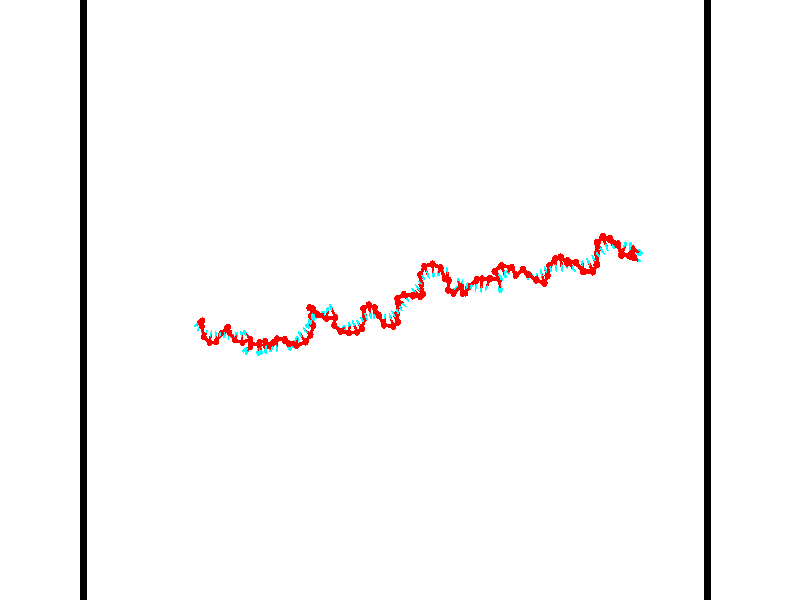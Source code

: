 // switches for output
#declare DRAW_BASES = 1; // possible values are 0, 1; only relevant for DNA ribbons
#declare DRAW_BASES_TYPE = 3; // possible values are 1, 2, 3; only relevant for DNA ribbons
#declare DRAW_FOG = 0; // set to 1 to enable fog

#include "colors.inc"

#include "transforms.inc"
background { rgb <1, 1, 1>}

#default {
   normal{
       ripples 0.25
       frequency 0.20
       turbulence 0.2
       lambda 5
   }
	finish {
		phong 0.1
		phong_size 40.
	}
}

// original window dimensions: 1024x640


// camera settings

camera {
	sky <-0, 1, 0>
	up <-0, 1, 0>
	right 1.6 * <0.99995, 0, 0.00999983>
	location <54.4867, 55, 106.329>
	look_at <55, 55, 55.0001>
	direction <0.513302, 0, -51.3289>
	angle 67.0682
}


# declare cpy_camera_pos = <54.4867, 55, 106.329>;
# if (DRAW_FOG = 1)
fog {
	fog_type 2
	up vnormalize(cpy_camera_pos)
	color rgbt<1,1,1,0.3>
	distance 1e-5
	fog_alt 3e-3
	fog_offset 88
}
# end


// LIGHTS

# declare lum = 6;
global_settings {
	ambient_light rgb lum * <0.05, 0.05, 0.05>
	max_trace_level 15
}# declare cpy_direct_light_amount = 0.25;
light_source
{	1000 * <-0.98995, -1, 1.00995>,
	rgb lum * cpy_direct_light_amount
	parallel
}

light_source
{	1000 * <0.98995, 1, -1.00995>,
	rgb lum * cpy_direct_light_amount
	parallel
}

// strand 0

// nucleotide -1

// particle -1
sphere {
	<36.245636, 53.242508, 49.427574> 0.250000
	pigment { color rgbt <1,0,0,0> }
	no_shadow
}
cylinder {
	<36.150932, 53.132614, 49.800339>,  <36.094112, 53.066677, 50.023998>, 0.100000
	pigment { color rgbt <1,0,0,0> }
	no_shadow
}
cylinder {
	<36.150932, 53.132614, 49.800339>,  <36.245636, 53.242508, 49.427574>, 0.100000
	pigment { color rgbt <1,0,0,0> }
	no_shadow
}

// particle -1
sphere {
	<36.150932, 53.132614, 49.800339> 0.100000
	pigment { color rgbt <1,0,0,0> }
	no_shadow
}
sphere {
	0, 1
	scale<0.080000,0.200000,0.300000>
	matrix <0.734899, -0.678048, -0.013190,
		0.635507, 0.681741, 0.362437,
		-0.236757, -0.274737, 0.931915,
		36.079906, 53.050194, 50.079914>
	pigment { color rgbt <0,1,1,0> }
	no_shadow
}
cylinder {
	<36.680611, 53.403309, 50.031391>,  <36.245636, 53.242508, 49.427574>, 0.130000
	pigment { color rgbt <1,0,0,0> }
	no_shadow
}

// nucleotide -1

// particle -1
sphere {
	<36.680611, 53.403309, 50.031391> 0.250000
	pigment { color rgbt <1,0,0,0> }
	no_shadow
}
cylinder {
	<36.496864, 53.049057, 50.058678>,  <36.386616, 52.836506, 50.075050>, 0.100000
	pigment { color rgbt <1,0,0,0> }
	no_shadow
}
cylinder {
	<36.496864, 53.049057, 50.058678>,  <36.680611, 53.403309, 50.031391>, 0.100000
	pigment { color rgbt <1,0,0,0> }
	no_shadow
}

// particle -1
sphere {
	<36.496864, 53.049057, 50.058678> 0.100000
	pigment { color rgbt <1,0,0,0> }
	no_shadow
}
sphere {
	0, 1
	scale<0.080000,0.200000,0.300000>
	matrix <0.871615, -0.464222, -0.157436,
		0.171097, -0.012862, 0.985170,
		-0.459363, -0.885625, 0.068216,
		36.359055, 52.783371, 50.079144>
	pigment { color rgbt <0,1,1,0> }
	no_shadow
}
cylinder {
	<36.829845, 52.996761, 50.637146>,  <36.680611, 53.403309, 50.031391>, 0.130000
	pigment { color rgbt <1,0,0,0> }
	no_shadow
}

// nucleotide -1

// particle -1
sphere {
	<36.829845, 52.996761, 50.637146> 0.250000
	pigment { color rgbt <1,0,0,0> }
	no_shadow
}
cylinder {
	<36.752705, 52.763329, 50.321617>,  <36.706421, 52.623268, 50.132301>, 0.100000
	pigment { color rgbt <1,0,0,0> }
	no_shadow
}
cylinder {
	<36.752705, 52.763329, 50.321617>,  <36.829845, 52.996761, 50.637146>, 0.100000
	pigment { color rgbt <1,0,0,0> }
	no_shadow
}

// particle -1
sphere {
	<36.752705, 52.763329, 50.321617> 0.100000
	pigment { color rgbt <1,0,0,0> }
	no_shadow
}
sphere {
	0, 1
	scale<0.080000,0.200000,0.300000>
	matrix <0.958034, -0.285745, -0.022819,
		-0.212084, -0.760116, 0.614202,
		-0.192851, -0.583586, -0.788819,
		36.694851, 52.588253, 50.084972>
	pigment { color rgbt <0,1,1,0> }
	no_shadow
}
cylinder {
	<37.028454, 52.190128, 50.731743>,  <36.829845, 52.996761, 50.637146>, 0.130000
	pigment { color rgbt <1,0,0,0> }
	no_shadow
}

// nucleotide -1

// particle -1
sphere {
	<37.028454, 52.190128, 50.731743> 0.250000
	pigment { color rgbt <1,0,0,0> }
	no_shadow
}
cylinder {
	<37.042431, 52.343079, 50.362404>,  <37.050816, 52.434849, 50.140800>, 0.100000
	pigment { color rgbt <1,0,0,0> }
	no_shadow
}
cylinder {
	<37.042431, 52.343079, 50.362404>,  <37.028454, 52.190128, 50.731743>, 0.100000
	pigment { color rgbt <1,0,0,0> }
	no_shadow
}

// particle -1
sphere {
	<37.042431, 52.343079, 50.362404> 0.100000
	pigment { color rgbt <1,0,0,0> }
	no_shadow
}
sphere {
	0, 1
	scale<0.080000,0.200000,0.300000>
	matrix <0.962418, -0.261847, -0.072019,
		-0.269314, -0.886128, -0.377157,
		0.034940, 0.382379, -0.923345,
		37.052914, 52.457790, 50.085400>
	pigment { color rgbt <0,1,1,0> }
	no_shadow
}
cylinder {
	<37.433418, 51.719437, 50.363297>,  <37.028454, 52.190128, 50.731743>, 0.130000
	pigment { color rgbt <1,0,0,0> }
	no_shadow
}

// nucleotide -1

// particle -1
sphere {
	<37.433418, 51.719437, 50.363297> 0.250000
	pigment { color rgbt <1,0,0,0> }
	no_shadow
}
cylinder {
	<37.469006, 52.084053, 50.202713>,  <37.490360, 52.302822, 50.106361>, 0.100000
	pigment { color rgbt <1,0,0,0> }
	no_shadow
}
cylinder {
	<37.469006, 52.084053, 50.202713>,  <37.433418, 51.719437, 50.363297>, 0.100000
	pigment { color rgbt <1,0,0,0> }
	no_shadow
}

// particle -1
sphere {
	<37.469006, 52.084053, 50.202713> 0.100000
	pigment { color rgbt <1,0,0,0> }
	no_shadow
}
sphere {
	0, 1
	scale<0.080000,0.200000,0.300000>
	matrix <0.995503, -0.094543, 0.005954,
		-0.032528, -0.400184, -0.915857,
		0.088971, 0.911545, -0.401459,
		37.495697, 52.357517, 50.082275>
	pigment { color rgbt <0,1,1,0> }
	no_shadow
}
cylinder {
	<37.882351, 51.736382, 49.789558>,  <37.433418, 51.719437, 50.363297>, 0.130000
	pigment { color rgbt <1,0,0,0> }
	no_shadow
}

// nucleotide -1

// particle -1
sphere {
	<37.882351, 51.736382, 49.789558> 0.250000
	pigment { color rgbt <1,0,0,0> }
	no_shadow
}
cylinder {
	<37.922798, 52.078491, 49.992844>,  <37.947067, 52.283756, 50.114815>, 0.100000
	pigment { color rgbt <1,0,0,0> }
	no_shadow
}
cylinder {
	<37.922798, 52.078491, 49.992844>,  <37.882351, 51.736382, 49.789558>, 0.100000
	pigment { color rgbt <1,0,0,0> }
	no_shadow
}

// particle -1
sphere {
	<37.922798, 52.078491, 49.992844> 0.100000
	pigment { color rgbt <1,0,0,0> }
	no_shadow
}
sphere {
	0, 1
	scale<0.080000,0.200000,0.300000>
	matrix <0.994749, -0.078818, -0.065282,
		-0.015778, 0.512144, -0.858755,
		0.101119, 0.855276, 0.508211,
		37.953133, 52.335075, 50.145306>
	pigment { color rgbt <0,1,1,0> }
	no_shadow
}
cylinder {
	<38.268147, 52.375469, 49.524002>,  <37.882351, 51.736382, 49.789558>, 0.130000
	pigment { color rgbt <1,0,0,0> }
	no_shadow
}

// nucleotide -1

// particle -1
sphere {
	<38.268147, 52.375469, 49.524002> 0.250000
	pigment { color rgbt <1,0,0,0> }
	no_shadow
}
cylinder {
	<38.310425, 52.343639, 49.920486>,  <38.335793, 52.324543, 50.158379>, 0.100000
	pigment { color rgbt <1,0,0,0> }
	no_shadow
}
cylinder {
	<38.310425, 52.343639, 49.920486>,  <38.268147, 52.375469, 49.524002>, 0.100000
	pigment { color rgbt <1,0,0,0> }
	no_shadow
}

// particle -1
sphere {
	<38.310425, 52.343639, 49.920486> 0.100000
	pigment { color rgbt <1,0,0,0> }
	no_shadow
}
sphere {
	0, 1
	scale<0.080000,0.200000,0.300000>
	matrix <0.983593, -0.138186, -0.115975,
		0.146200, 0.987204, 0.063664,
		0.105693, -0.079574, 0.991210,
		38.342133, 52.319767, 50.217850>
	pigment { color rgbt <0,1,1,0> }
	no_shadow
}
cylinder {
	<38.808289, 52.805630, 49.681717>,  <38.268147, 52.375469, 49.524002>, 0.130000
	pigment { color rgbt <1,0,0,0> }
	no_shadow
}

// nucleotide -1

// particle -1
sphere {
	<38.808289, 52.805630, 49.681717> 0.250000
	pigment { color rgbt <1,0,0,0> }
	no_shadow
}
cylinder {
	<38.781540, 52.502796, 49.941673>,  <38.765491, 52.321098, 50.097649>, 0.100000
	pigment { color rgbt <1,0,0,0> }
	no_shadow
}
cylinder {
	<38.781540, 52.502796, 49.941673>,  <38.808289, 52.805630, 49.681717>, 0.100000
	pigment { color rgbt <1,0,0,0> }
	no_shadow
}

// particle -1
sphere {
	<38.781540, 52.502796, 49.941673> 0.100000
	pigment { color rgbt <1,0,0,0> }
	no_shadow
}
sphere {
	0, 1
	scale<0.080000,0.200000,0.300000>
	matrix <0.996716, -0.080497, 0.008792,
		0.045658, 0.648344, 0.759977,
		-0.066876, -0.757080, 0.649890,
		38.761478, 52.275673, 50.136639>
	pigment { color rgbt <0,1,1,0> }
	no_shadow
}
cylinder {
	<39.133335, 52.929321, 50.219440>,  <38.808289, 52.805630, 49.681717>, 0.130000
	pigment { color rgbt <1,0,0,0> }
	no_shadow
}

// nucleotide -1

// particle -1
sphere {
	<39.133335, 52.929321, 50.219440> 0.250000
	pigment { color rgbt <1,0,0,0> }
	no_shadow
}
cylinder {
	<39.146595, 52.529850, 50.203712>,  <39.154552, 52.290169, 50.194275>, 0.100000
	pigment { color rgbt <1,0,0,0> }
	no_shadow
}
cylinder {
	<39.146595, 52.529850, 50.203712>,  <39.133335, 52.929321, 50.219440>, 0.100000
	pigment { color rgbt <1,0,0,0> }
	no_shadow
}

// particle -1
sphere {
	<39.146595, 52.529850, 50.203712> 0.100000
	pigment { color rgbt <1,0,0,0> }
	no_shadow
}
sphere {
	0, 1
	scale<0.080000,0.200000,0.300000>
	matrix <0.999097, 0.034164, -0.025275,
		0.026585, -0.038450, 0.998907,
		0.033154, -0.998676, -0.039324,
		39.156540, 52.230247, 50.191914>
	pigment { color rgbt <0,1,1,0> }
	no_shadow
}
cylinder {
	<39.393860, 52.518345, 50.867157>,  <39.133335, 52.929321, 50.219440>, 0.130000
	pigment { color rgbt <1,0,0,0> }
	no_shadow
}

// nucleotide -1

// particle -1
sphere {
	<39.393860, 52.518345, 50.867157> 0.250000
	pigment { color rgbt <1,0,0,0> }
	no_shadow
}
cylinder {
	<39.499100, 52.338234, 50.525860>,  <39.562244, 52.230167, 50.321083>, 0.100000
	pigment { color rgbt <1,0,0,0> }
	no_shadow
}
cylinder {
	<39.499100, 52.338234, 50.525860>,  <39.393860, 52.518345, 50.867157>, 0.100000
	pigment { color rgbt <1,0,0,0> }
	no_shadow
}

// particle -1
sphere {
	<39.499100, 52.338234, 50.525860> 0.100000
	pigment { color rgbt <1,0,0,0> }
	no_shadow
}
sphere {
	0, 1
	scale<0.080000,0.200000,0.300000>
	matrix <0.934036, 0.340327, 0.108416,
		0.241564, -0.825485, 0.510120,
		0.263103, -0.450281, -0.853243,
		39.578030, 52.203148, 50.269886>
	pigment { color rgbt <0,1,1,0> }
	no_shadow
}
cylinder {
	<39.906830, 51.944988, 50.928551>,  <39.393860, 52.518345, 50.867157>, 0.130000
	pigment { color rgbt <1,0,0,0> }
	no_shadow
}

// nucleotide -1

// particle -1
sphere {
	<39.906830, 51.944988, 50.928551> 0.250000
	pigment { color rgbt <1,0,0,0> }
	no_shadow
}
cylinder {
	<39.916084, 52.159767, 50.591232>,  <39.921638, 52.288635, 50.388840>, 0.100000
	pigment { color rgbt <1,0,0,0> }
	no_shadow
}
cylinder {
	<39.916084, 52.159767, 50.591232>,  <39.906830, 51.944988, 50.928551>, 0.100000
	pigment { color rgbt <1,0,0,0> }
	no_shadow
}

// particle -1
sphere {
	<39.916084, 52.159767, 50.591232> 0.100000
	pigment { color rgbt <1,0,0,0> }
	no_shadow
}
sphere {
	0, 1
	scale<0.080000,0.200000,0.300000>
	matrix <0.918523, 0.321602, 0.229972,
		0.394689, -0.779908, -0.485761,
		0.023135, 0.536951, -0.843296,
		39.923023, 52.320854, 50.338242>
	pigment { color rgbt <0,1,1,0> }
	no_shadow
}
cylinder {
	<40.563206, 51.730568, 50.697826>,  <39.906830, 51.944988, 50.928551>, 0.130000
	pigment { color rgbt <1,0,0,0> }
	no_shadow
}

// nucleotide -1

// particle -1
sphere {
	<40.563206, 51.730568, 50.697826> 0.250000
	pigment { color rgbt <1,0,0,0> }
	no_shadow
}
cylinder {
	<40.481373, 52.091896, 50.547009>,  <40.432274, 52.308693, 50.456516>, 0.100000
	pigment { color rgbt <1,0,0,0> }
	no_shadow
}
cylinder {
	<40.481373, 52.091896, 50.547009>,  <40.563206, 51.730568, 50.697826>, 0.100000
	pigment { color rgbt <1,0,0,0> }
	no_shadow
}

// particle -1
sphere {
	<40.481373, 52.091896, 50.547009> 0.100000
	pigment { color rgbt <1,0,0,0> }
	no_shadow
}
sphere {
	0, 1
	scale<0.080000,0.200000,0.300000>
	matrix <0.914444, 0.313788, 0.255594,
		0.349195, -0.292496, -0.890229,
		-0.204583, 0.903318, -0.377045,
		40.419998, 52.362892, 50.433895>
	pigment { color rgbt <0,1,1,0> }
	no_shadow
}
cylinder {
	<41.189651, 51.983109, 50.330425>,  <40.563206, 51.730568, 50.697826>, 0.130000
	pigment { color rgbt <1,0,0,0> }
	no_shadow
}

// nucleotide -1

// particle -1
sphere {
	<41.189651, 51.983109, 50.330425> 0.250000
	pigment { color rgbt <1,0,0,0> }
	no_shadow
}
cylinder {
	<40.941887, 52.267464, 50.463676>,  <40.793228, 52.438076, 50.543629>, 0.100000
	pigment { color rgbt <1,0,0,0> }
	no_shadow
}
cylinder {
	<40.941887, 52.267464, 50.463676>,  <41.189651, 51.983109, 50.330425>, 0.100000
	pigment { color rgbt <1,0,0,0> }
	no_shadow
}

// particle -1
sphere {
	<40.941887, 52.267464, 50.463676> 0.100000
	pigment { color rgbt <1,0,0,0> }
	no_shadow
}
sphere {
	0, 1
	scale<0.080000,0.200000,0.300000>
	matrix <0.765128, 0.451607, 0.458945,
		0.175813, 0.539161, -0.823647,
		-0.619410, 0.710884, 0.333128,
		40.756065, 52.480728, 50.563614>
	pigment { color rgbt <0,1,1,0> }
	no_shadow
}
cylinder {
	<41.314636, 51.431969, 50.759098>,  <41.189651, 51.983109, 50.330425>, 0.130000
	pigment { color rgbt <1,0,0,0> }
	no_shadow
}

// nucleotide -1

// particle -1
sphere {
	<41.314636, 51.431969, 50.759098> 0.250000
	pigment { color rgbt <1,0,0,0> }
	no_shadow
}
cylinder {
	<41.093239, 51.307930, 51.068287>,  <40.960400, 51.233509, 51.253799>, 0.100000
	pigment { color rgbt <1,0,0,0> }
	no_shadow
}
cylinder {
	<41.093239, 51.307930, 51.068287>,  <41.314636, 51.431969, 50.759098>, 0.100000
	pigment { color rgbt <1,0,0,0> }
	no_shadow
}

// particle -1
sphere {
	<41.093239, 51.307930, 51.068287> 0.100000
	pigment { color rgbt <1,0,0,0> }
	no_shadow
}
sphere {
	0, 1
	scale<0.080000,0.200000,0.300000>
	matrix <0.822183, -0.351540, 0.447700,
		0.132903, 0.883324, 0.449528,
		-0.553491, -0.310093, 0.772975,
		40.927193, 51.214901, 51.300179>
	pigment { color rgbt <0,1,1,0> }
	no_shadow
}
cylinder {
	<41.513252, 51.709698, 51.429512>,  <41.314636, 51.431969, 50.759098>, 0.130000
	pigment { color rgbt <1,0,0,0> }
	no_shadow
}

// nucleotide -1

// particle -1
sphere {
	<41.513252, 51.709698, 51.429512> 0.250000
	pigment { color rgbt <1,0,0,0> }
	no_shadow
}
cylinder {
	<41.322758, 51.369068, 51.517170>,  <41.208462, 51.164692, 51.569767>, 0.100000
	pigment { color rgbt <1,0,0,0> }
	no_shadow
}
cylinder {
	<41.322758, 51.369068, 51.517170>,  <41.513252, 51.709698, 51.429512>, 0.100000
	pigment { color rgbt <1,0,0,0> }
	no_shadow
}

// particle -1
sphere {
	<41.322758, 51.369068, 51.517170> 0.100000
	pigment { color rgbt <1,0,0,0> }
	no_shadow
}
sphere {
	0, 1
	scale<0.080000,0.200000,0.300000>
	matrix <0.762737, -0.276049, 0.584833,
		-0.437532, 0.445670, 0.780989,
		-0.476234, -0.851572, 0.219149,
		41.179886, 51.113598, 51.582916>
	pigment { color rgbt <0,1,1,0> }
	no_shadow
}
cylinder {
	<42.283642, 51.593460, 51.508289>,  <41.513252, 51.709698, 51.429512>, 0.130000
	pigment { color rgbt <1,0,0,0> }
	no_shadow
}

// nucleotide -1

// particle -1
sphere {
	<42.283642, 51.593460, 51.508289> 0.250000
	pigment { color rgbt <1,0,0,0> }
	no_shadow
}
cylinder {
	<42.297321, 51.288662, 51.766960>,  <42.305531, 51.105782, 51.922161>, 0.100000
	pigment { color rgbt <1,0,0,0> }
	no_shadow
}
cylinder {
	<42.297321, 51.288662, 51.766960>,  <42.283642, 51.593460, 51.508289>, 0.100000
	pigment { color rgbt <1,0,0,0> }
	no_shadow
}

// particle -1
sphere {
	<42.297321, 51.288662, 51.766960> 0.100000
	pigment { color rgbt <1,0,0,0> }
	no_shadow
}
sphere {
	0, 1
	scale<0.080000,0.200000,0.300000>
	matrix <0.626837, 0.520314, 0.579956,
		-0.778400, 0.385525, 0.495443,
		0.034198, -0.762000, 0.646673,
		42.307579, 51.060062, 51.960960>
	pigment { color rgbt <0,1,1,0> }
	no_shadow
}
cylinder {
	<42.434418, 51.836582, 52.165333>,  <42.283642, 51.593460, 51.508289>, 0.130000
	pigment { color rgbt <1,0,0,0> }
	no_shadow
}

// nucleotide -1

// particle -1
sphere {
	<42.434418, 51.836582, 52.165333> 0.250000
	pigment { color rgbt <1,0,0,0> }
	no_shadow
}
cylinder {
	<42.524822, 51.451294, 52.223465>,  <42.579063, 51.220119, 52.258343>, 0.100000
	pigment { color rgbt <1,0,0,0> }
	no_shadow
}
cylinder {
	<42.524822, 51.451294, 52.223465>,  <42.434418, 51.836582, 52.165333>, 0.100000
	pigment { color rgbt <1,0,0,0> }
	no_shadow
}

// particle -1
sphere {
	<42.524822, 51.451294, 52.223465> 0.100000
	pigment { color rgbt <1,0,0,0> }
	no_shadow
}
sphere {
	0, 1
	scale<0.080000,0.200000,0.300000>
	matrix <0.810774, 0.268701, 0.520043,
		-0.539968, 0.000296, 0.841686,
		0.226008, -0.963224, 0.145330,
		42.592625, 51.162327, 52.267063>
	pigment { color rgbt <0,1,1,0> }
	no_shadow
}
cylinder {
	<43.048164, 51.964737, 52.575562>,  <42.434418, 51.836582, 52.165333>, 0.130000
	pigment { color rgbt <1,0,0,0> }
	no_shadow
}

// nucleotide -1

// particle -1
sphere {
	<43.048164, 51.964737, 52.575562> 0.250000
	pigment { color rgbt <1,0,0,0> }
	no_shadow
}
cylinder {
	<43.058380, 51.568161, 52.524353>,  <43.064510, 51.330215, 52.493629>, 0.100000
	pigment { color rgbt <1,0,0,0> }
	no_shadow
}
cylinder {
	<43.058380, 51.568161, 52.524353>,  <43.048164, 51.964737, 52.575562>, 0.100000
	pigment { color rgbt <1,0,0,0> }
	no_shadow
}

// particle -1
sphere {
	<43.058380, 51.568161, 52.524353> 0.100000
	pigment { color rgbt <1,0,0,0> }
	no_shadow
}
sphere {
	0, 1
	scale<0.080000,0.200000,0.300000>
	matrix <0.935900, -0.021293, 0.351621,
		-0.351338, -0.128794, 0.927348,
		0.025540, -0.991443, -0.128019,
		43.066044, 51.270729, 52.485947>
	pigment { color rgbt <0,1,1,0> }
	no_shadow
}
cylinder {
	<43.394016, 51.678699, 53.089901>,  <43.048164, 51.964737, 52.575562>, 0.130000
	pigment { color rgbt <1,0,0,0> }
	no_shadow
}

// nucleotide -1

// particle -1
sphere {
	<43.394016, 51.678699, 53.089901> 0.250000
	pigment { color rgbt <1,0,0,0> }
	no_shadow
}
cylinder {
	<43.438194, 51.480766, 52.745125>,  <43.464703, 51.362007, 52.538258>, 0.100000
	pigment { color rgbt <1,0,0,0> }
	no_shadow
}
cylinder {
	<43.438194, 51.480766, 52.745125>,  <43.394016, 51.678699, 53.089901>, 0.100000
	pigment { color rgbt <1,0,0,0> }
	no_shadow
}

// particle -1
sphere {
	<43.438194, 51.480766, 52.745125> 0.100000
	pigment { color rgbt <1,0,0,0> }
	no_shadow
}
sphere {
	0, 1
	scale<0.080000,0.200000,0.300000>
	matrix <0.957835, -0.178451, 0.225181,
		-0.265241, -0.850469, 0.454257,
		0.110447, -0.494831, -0.861942,
		43.471329, 51.332317, 52.486542>
	pigment { color rgbt <0,1,1,0> }
	no_shadow
}
cylinder {
	<43.315189, 51.714329, 53.800419>,  <43.394016, 51.678699, 53.089901>, 0.130000
	pigment { color rgbt <1,0,0,0> }
	no_shadow
}

// nucleotide -1

// particle -1
sphere {
	<43.315189, 51.714329, 53.800419> 0.250000
	pigment { color rgbt <1,0,0,0> }
	no_shadow
}
cylinder {
	<43.443192, 51.648193, 54.173569>,  <43.519993, 51.608513, 54.397457>, 0.100000
	pigment { color rgbt <1,0,0,0> }
	no_shadow
}
cylinder {
	<43.443192, 51.648193, 54.173569>,  <43.315189, 51.714329, 53.800419>, 0.100000
	pigment { color rgbt <1,0,0,0> }
	no_shadow
}

// particle -1
sphere {
	<43.443192, 51.648193, 54.173569> 0.100000
	pigment { color rgbt <1,0,0,0> }
	no_shadow
}
sphere {
	0, 1
	scale<0.080000,0.200000,0.300000>
	matrix <0.915827, -0.198151, -0.349281,
		0.242601, 0.966126, 0.088012,
		0.320010, -0.165340, 0.932875,
		43.539196, 51.598591, 54.453430>
	pigment { color rgbt <0,1,1,0> }
	no_shadow
}
cylinder {
	<44.004292, 51.914700, 53.801228>,  <43.315189, 51.714329, 53.800419>, 0.130000
	pigment { color rgbt <1,0,0,0> }
	no_shadow
}

// nucleotide -1

// particle -1
sphere {
	<44.004292, 51.914700, 53.801228> 0.250000
	pigment { color rgbt <1,0,0,0> }
	no_shadow
}
cylinder {
	<43.994530, 51.671509, 54.118660>,  <43.988674, 51.525593, 54.309120>, 0.100000
	pigment { color rgbt <1,0,0,0> }
	no_shadow
}
cylinder {
	<43.994530, 51.671509, 54.118660>,  <44.004292, 51.914700, 53.801228>, 0.100000
	pigment { color rgbt <1,0,0,0> }
	no_shadow
}

// particle -1
sphere {
	<43.994530, 51.671509, 54.118660> 0.100000
	pigment { color rgbt <1,0,0,0> }
	no_shadow
}
sphere {
	0, 1
	scale<0.080000,0.200000,0.300000>
	matrix <0.979849, -0.171961, -0.101612,
		0.198243, 0.775108, 0.599923,
		-0.024403, -0.607978, 0.793579,
		43.987209, 51.489117, 54.356735>
	pigment { color rgbt <0,1,1,0> }
	no_shadow
}
cylinder {
	<44.431789, 52.216545, 54.350441>,  <44.004292, 51.914700, 53.801228>, 0.130000
	pigment { color rgbt <1,0,0,0> }
	no_shadow
}

// nucleotide -1

// particle -1
sphere {
	<44.431789, 52.216545, 54.350441> 0.250000
	pigment { color rgbt <1,0,0,0> }
	no_shadow
}
cylinder {
	<44.407585, 51.824104, 54.276924>,  <44.393063, 51.588638, 54.232815>, 0.100000
	pigment { color rgbt <1,0,0,0> }
	no_shadow
}
cylinder {
	<44.407585, 51.824104, 54.276924>,  <44.431789, 52.216545, 54.350441>, 0.100000
	pigment { color rgbt <1,0,0,0> }
	no_shadow
}

// particle -1
sphere {
	<44.407585, 51.824104, 54.276924> 0.100000
	pigment { color rgbt <1,0,0,0> }
	no_shadow
}
sphere {
	0, 1
	scale<0.080000,0.200000,0.300000>
	matrix <0.990576, -0.036358, -0.132053,
		0.122875, -0.190047, 0.974055,
		-0.060511, -0.981102, -0.183788,
		44.389431, 51.529774, 54.221786>
	pigment { color rgbt <0,1,1,0> }
	no_shadow
}
cylinder {
	<45.187359, 52.192669, 54.737373>,  <44.431789, 52.216545, 54.350441>, 0.130000
	pigment { color rgbt <1,0,0,0> }
	no_shadow
}

// nucleotide -1

// particle -1
sphere {
	<45.187359, 52.192669, 54.737373> 0.250000
	pigment { color rgbt <1,0,0,0> }
	no_shadow
}
cylinder {
	<45.410145, 51.877018, 54.840961>,  <45.543816, 51.687626, 54.903114>, 0.100000
	pigment { color rgbt <1,0,0,0> }
	no_shadow
}
cylinder {
	<45.410145, 51.877018, 54.840961>,  <45.187359, 52.192669, 54.737373>, 0.100000
	pigment { color rgbt <1,0,0,0> }
	no_shadow
}

// particle -1
sphere {
	<45.410145, 51.877018, 54.840961> 0.100000
	pigment { color rgbt <1,0,0,0> }
	no_shadow
}
sphere {
	0, 1
	scale<0.080000,0.200000,0.300000>
	matrix <0.591032, 0.595656, 0.543944,
		-0.583497, -0.149901, 0.798161,
		0.556967, -0.789128, 0.258967,
		45.577236, 51.640278, 54.918652>
	pigment { color rgbt <0,1,1,0> }
	no_shadow
}
cylinder {
	<45.282471, 52.149273, 55.428417>,  <45.187359, 52.192669, 54.737373>, 0.130000
	pigment { color rgbt <1,0,0,0> }
	no_shadow
}

// nucleotide -1

// particle -1
sphere {
	<45.282471, 52.149273, 55.428417> 0.250000
	pigment { color rgbt <1,0,0,0> }
	no_shadow
}
cylinder {
	<45.612312, 51.959377, 55.305359>,  <45.810219, 51.845440, 55.231522>, 0.100000
	pigment { color rgbt <1,0,0,0> }
	no_shadow
}
cylinder {
	<45.612312, 51.959377, 55.305359>,  <45.282471, 52.149273, 55.428417>, 0.100000
	pigment { color rgbt <1,0,0,0> }
	no_shadow
}

// particle -1
sphere {
	<45.612312, 51.959377, 55.305359> 0.100000
	pigment { color rgbt <1,0,0,0> }
	no_shadow
}
sphere {
	0, 1
	scale<0.080000,0.200000,0.300000>
	matrix <0.565096, 0.665897, 0.487081,
		-0.026375, -0.575500, 0.817376,
		0.824604, -0.474743, -0.307650,
		45.859692, 51.816956, 55.213062>
	pigment { color rgbt <0,1,1,0> }
	no_shadow
}
cylinder {
	<45.736179, 51.973717, 56.056042>,  <45.282471, 52.149273, 55.428417>, 0.130000
	pigment { color rgbt <1,0,0,0> }
	no_shadow
}

// nucleotide -1

// particle -1
sphere {
	<45.736179, 51.973717, 56.056042> 0.250000
	pigment { color rgbt <1,0,0,0> }
	no_shadow
}
cylinder {
	<45.988621, 52.021809, 55.749512>,  <46.140087, 52.050663, 55.565594>, 0.100000
	pigment { color rgbt <1,0,0,0> }
	no_shadow
}
cylinder {
	<45.988621, 52.021809, 55.749512>,  <45.736179, 51.973717, 56.056042>, 0.100000
	pigment { color rgbt <1,0,0,0> }
	no_shadow
}

// particle -1
sphere {
	<45.988621, 52.021809, 55.749512> 0.100000
	pigment { color rgbt <1,0,0,0> }
	no_shadow
}
sphere {
	0, 1
	scale<0.080000,0.200000,0.300000>
	matrix <0.480145, 0.715362, 0.507659,
		0.609235, -0.688332, 0.393740,
		0.631105, 0.120232, -0.766323,
		46.177952, 52.057877, 55.519615>
	pigment { color rgbt <0,1,1,0> }
	no_shadow
}
cylinder {
	<46.424801, 51.865753, 56.254181>,  <45.736179, 51.973717, 56.056042>, 0.130000
	pigment { color rgbt <1,0,0,0> }
	no_shadow
}

// nucleotide -1

// particle -1
sphere {
	<46.424801, 51.865753, 56.254181> 0.250000
	pigment { color rgbt <1,0,0,0> }
	no_shadow
}
cylinder {
	<46.405643, 52.110340, 55.938255>,  <46.394150, 52.257092, 55.748699>, 0.100000
	pigment { color rgbt <1,0,0,0> }
	no_shadow
}
cylinder {
	<46.405643, 52.110340, 55.938255>,  <46.424801, 51.865753, 56.254181>, 0.100000
	pigment { color rgbt <1,0,0,0> }
	no_shadow
}

// particle -1
sphere {
	<46.405643, 52.110340, 55.938255> 0.100000
	pigment { color rgbt <1,0,0,0> }
	no_shadow
}
sphere {
	0, 1
	scale<0.080000,0.200000,0.300000>
	matrix <0.528002, 0.686717, 0.499634,
		0.847892, -0.393096, -0.355746,
		-0.047892, 0.611470, -0.789817,
		46.391277, 52.293781, 55.701309>
	pigment { color rgbt <0,1,1,0> }
	no_shadow
}
cylinder {
	<47.124668, 52.082981, 55.945229>,  <46.424801, 51.865753, 56.254181>, 0.130000
	pigment { color rgbt <1,0,0,0> }
	no_shadow
}

// nucleotide -1

// particle -1
sphere {
	<47.124668, 52.082981, 55.945229> 0.250000
	pigment { color rgbt <1,0,0,0> }
	no_shadow
}
cylinder {
	<46.866058, 52.374405, 55.854713>,  <46.710892, 52.549259, 55.800404>, 0.100000
	pigment { color rgbt <1,0,0,0> }
	no_shadow
}
cylinder {
	<46.866058, 52.374405, 55.854713>,  <47.124668, 52.082981, 55.945229>, 0.100000
	pigment { color rgbt <1,0,0,0> }
	no_shadow
}

// particle -1
sphere {
	<46.866058, 52.374405, 55.854713> 0.100000
	pigment { color rgbt <1,0,0,0> }
	no_shadow
}
sphere {
	0, 1
	scale<0.080000,0.200000,0.300000>
	matrix <0.672784, 0.684344, 0.281131,
		0.359683, 0.029511, -0.932608,
		-0.646521, 0.728562, -0.226292,
		46.672104, 52.592972, 55.786827>
	pigment { color rgbt <0,1,1,0> }
	no_shadow
}
cylinder {
	<47.463097, 52.545799, 55.445534>,  <47.124668, 52.082981, 55.945229>, 0.130000
	pigment { color rgbt <1,0,0,0> }
	no_shadow
}

// nucleotide -1

// particle -1
sphere {
	<47.463097, 52.545799, 55.445534> 0.250000
	pigment { color rgbt <1,0,0,0> }
	no_shadow
}
cylinder {
	<47.241043, 52.746819, 55.710648>,  <47.107811, 52.867428, 55.869717>, 0.100000
	pigment { color rgbt <1,0,0,0> }
	no_shadow
}
cylinder {
	<47.241043, 52.746819, 55.710648>,  <47.463097, 52.545799, 55.445534>, 0.100000
	pigment { color rgbt <1,0,0,0> }
	no_shadow
}

// particle -1
sphere {
	<47.241043, 52.746819, 55.710648> 0.100000
	pigment { color rgbt <1,0,0,0> }
	no_shadow
}
sphere {
	0, 1
	scale<0.080000,0.200000,0.300000>
	matrix <0.751594, 0.644398, 0.140912,
		-0.356281, 0.576368, -0.735434,
		-0.555130, 0.502544, 0.662782,
		47.074505, 52.897583, 55.909481>
	pigment { color rgbt <0,1,1,0> }
	no_shadow
}
cylinder {
	<47.696774, 53.230122, 55.366100>,  <47.463097, 52.545799, 55.445534>, 0.130000
	pigment { color rgbt <1,0,0,0> }
	no_shadow
}

// nucleotide -1

// particle -1
sphere {
	<47.696774, 53.230122, 55.366100> 0.250000
	pigment { color rgbt <1,0,0,0> }
	no_shadow
}
cylinder {
	<47.476631, 53.211830, 55.699570>,  <47.344543, 53.200855, 55.899651>, 0.100000
	pigment { color rgbt <1,0,0,0> }
	no_shadow
}
cylinder {
	<47.476631, 53.211830, 55.699570>,  <47.696774, 53.230122, 55.366100>, 0.100000
	pigment { color rgbt <1,0,0,0> }
	no_shadow
}

// particle -1
sphere {
	<47.476631, 53.211830, 55.699570> 0.100000
	pigment { color rgbt <1,0,0,0> }
	no_shadow
}
sphere {
	0, 1
	scale<0.080000,0.200000,0.300000>
	matrix <0.695393, 0.527518, 0.488010,
		-0.462096, 0.848312, -0.258523,
		-0.550360, -0.045732, 0.833674,
		47.311523, 53.198109, 55.949673>
	pigment { color rgbt <0,1,1,0> }
	no_shadow
}
cylinder {
	<47.513622, 53.889832, 55.578789>,  <47.696774, 53.230122, 55.366100>, 0.130000
	pigment { color rgbt <1,0,0,0> }
	no_shadow
}

// nucleotide -1

// particle -1
sphere {
	<47.513622, 53.889832, 55.578789> 0.250000
	pigment { color rgbt <1,0,0,0> }
	no_shadow
}
cylinder {
	<47.507771, 53.669079, 55.912308>,  <47.504261, 53.536629, 56.112419>, 0.100000
	pigment { color rgbt <1,0,0,0> }
	no_shadow
}
cylinder {
	<47.507771, 53.669079, 55.912308>,  <47.513622, 53.889832, 55.578789>, 0.100000
	pigment { color rgbt <1,0,0,0> }
	no_shadow
}

// particle -1
sphere {
	<47.507771, 53.669079, 55.912308> 0.100000
	pigment { color rgbt <1,0,0,0> }
	no_shadow
}
sphere {
	0, 1
	scale<0.080000,0.200000,0.300000>
	matrix <0.616717, 0.651398, 0.441974,
		-0.787049, 0.520682, 0.330824,
		-0.014630, -0.551880, 0.833795,
		47.503380, 53.503513, 56.162445>
	pigment { color rgbt <0,1,1,0> }
	no_shadow
}
cylinder {
	<47.693188, 54.421150, 56.046959>,  <47.513622, 53.889832, 55.578789>, 0.130000
	pigment { color rgbt <1,0,0,0> }
	no_shadow
}

// nucleotide -1

// particle -1
sphere {
	<47.693188, 54.421150, 56.046959> 0.250000
	pigment { color rgbt <1,0,0,0> }
	no_shadow
}
cylinder {
	<47.757977, 54.074291, 56.235352>,  <47.796848, 53.866177, 56.348389>, 0.100000
	pigment { color rgbt <1,0,0,0> }
	no_shadow
}
cylinder {
	<47.757977, 54.074291, 56.235352>,  <47.693188, 54.421150, 56.046959>, 0.100000
	pigment { color rgbt <1,0,0,0> }
	no_shadow
}

// particle -1
sphere {
	<47.757977, 54.074291, 56.235352> 0.100000
	pigment { color rgbt <1,0,0,0> }
	no_shadow
}
sphere {
	0, 1
	scale<0.080000,0.200000,0.300000>
	matrix <0.687888, 0.441424, 0.576155,
		-0.707514, 0.230666, 0.667995,
		0.161970, -0.867144, 0.470986,
		47.806568, 53.814148, 56.376648>
	pigment { color rgbt <0,1,1,0> }
	no_shadow
}
cylinder {
	<47.566277, 54.466290, 56.819832>,  <47.693188, 54.421150, 56.046959>, 0.130000
	pigment { color rgbt <1,0,0,0> }
	no_shadow
}

// nucleotide -1

// particle -1
sphere {
	<47.566277, 54.466290, 56.819832> 0.250000
	pigment { color rgbt <1,0,0,0> }
	no_shadow
}
cylinder {
	<47.829861, 54.182915, 56.718727>,  <47.988010, 54.012890, 56.658066>, 0.100000
	pigment { color rgbt <1,0,0,0> }
	no_shadow
}
cylinder {
	<47.829861, 54.182915, 56.718727>,  <47.566277, 54.466290, 56.819832>, 0.100000
	pigment { color rgbt <1,0,0,0> }
	no_shadow
}

// particle -1
sphere {
	<47.829861, 54.182915, 56.718727> 0.100000
	pigment { color rgbt <1,0,0,0> }
	no_shadow
}
sphere {
	0, 1
	scale<0.080000,0.200000,0.300000>
	matrix <0.580554, 0.265368, 0.769764,
		-0.478252, -0.653988, 0.586152,
		0.658963, -0.708434, -0.252763,
		48.027550, 53.970383, 56.642899>
	pigment { color rgbt <0,1,1,0> }
	no_shadow
}
cylinder {
	<47.918404, 54.393330, 57.444927>,  <47.566277, 54.466290, 56.819832>, 0.130000
	pigment { color rgbt <1,0,0,0> }
	no_shadow
}

// nucleotide -1

// particle -1
sphere {
	<47.918404, 54.393330, 57.444927> 0.250000
	pigment { color rgbt <1,0,0,0> }
	no_shadow
}
cylinder {
	<48.140430, 54.208038, 57.168571>,  <48.273647, 54.096863, 57.002758>, 0.100000
	pigment { color rgbt <1,0,0,0> }
	no_shadow
}
cylinder {
	<48.140430, 54.208038, 57.168571>,  <47.918404, 54.393330, 57.444927>, 0.100000
	pigment { color rgbt <1,0,0,0> }
	no_shadow
}

// particle -1
sphere {
	<48.140430, 54.208038, 57.168571> 0.100000
	pigment { color rgbt <1,0,0,0> }
	no_shadow
}
sphere {
	0, 1
	scale<0.080000,0.200000,0.300000>
	matrix <0.819477, 0.162052, 0.549723,
		-0.142686, -0.871299, 0.469551,
		0.555065, -0.463224, -0.690888,
		48.306950, 54.069073, 56.961304>
	pigment { color rgbt <0,1,1,0> }
	no_shadow
}
cylinder {
	<48.380215, 54.010208, 57.757267>,  <47.918404, 54.393330, 57.444927>, 0.130000
	pigment { color rgbt <1,0,0,0> }
	no_shadow
}

// nucleotide -1

// particle -1
sphere {
	<48.380215, 54.010208, 57.757267> 0.250000
	pigment { color rgbt <1,0,0,0> }
	no_shadow
}
cylinder {
	<48.574009, 54.048405, 57.409439>,  <48.690285, 54.071323, 57.200741>, 0.100000
	pigment { color rgbt <1,0,0,0> }
	no_shadow
}
cylinder {
	<48.574009, 54.048405, 57.409439>,  <48.380215, 54.010208, 57.757267>, 0.100000
	pigment { color rgbt <1,0,0,0> }
	no_shadow
}

// particle -1
sphere {
	<48.574009, 54.048405, 57.409439> 0.100000
	pigment { color rgbt <1,0,0,0> }
	no_shadow
}
sphere {
	0, 1
	scale<0.080000,0.200000,0.300000>
	matrix <0.849381, 0.186534, 0.493717,
		0.209354, -0.977796, 0.009258,
		0.484481, 0.095498, -0.869573,
		48.719353, 54.077053, 57.148567>
	pigment { color rgbt <0,1,1,0> }
	no_shadow
}
cylinder {
	<49.058228, 53.756855, 57.697350>,  <48.380215, 54.010208, 57.757267>, 0.130000
	pigment { color rgbt <1,0,0,0> }
	no_shadow
}

// nucleotide -1

// particle -1
sphere {
	<49.058228, 53.756855, 57.697350> 0.250000
	pigment { color rgbt <1,0,0,0> }
	no_shadow
}
cylinder {
	<49.084682, 54.053104, 57.429886>,  <49.100555, 54.230854, 57.269409>, 0.100000
	pigment { color rgbt <1,0,0,0> }
	no_shadow
}
cylinder {
	<49.084682, 54.053104, 57.429886>,  <49.058228, 53.756855, 57.697350>, 0.100000
	pigment { color rgbt <1,0,0,0> }
	no_shadow
}

// particle -1
sphere {
	<49.084682, 54.053104, 57.429886> 0.100000
	pigment { color rgbt <1,0,0,0> }
	no_shadow
}
sphere {
	0, 1
	scale<0.080000,0.200000,0.300000>
	matrix <0.891336, 0.257349, 0.373217,
		0.448492, -0.620681, -0.643125,
		0.066142, 0.740626, -0.668654,
		49.104527, 54.275291, 57.229290>
	pigment { color rgbt <0,1,1,0> }
	no_shadow
}
cylinder {
	<49.721050, 53.824127, 57.329601>,  <49.058228, 53.756855, 57.697350>, 0.130000
	pigment { color rgbt <1,0,0,0> }
	no_shadow
}

// nucleotide -1

// particle -1
sphere {
	<49.721050, 53.824127, 57.329601> 0.250000
	pigment { color rgbt <1,0,0,0> }
	no_shadow
}
cylinder {
	<49.546505, 54.182926, 57.357857>,  <49.441780, 54.398205, 57.374809>, 0.100000
	pigment { color rgbt <1,0,0,0> }
	no_shadow
}
cylinder {
	<49.546505, 54.182926, 57.357857>,  <49.721050, 53.824127, 57.329601>, 0.100000
	pigment { color rgbt <1,0,0,0> }
	no_shadow
}

// particle -1
sphere {
	<49.546505, 54.182926, 57.357857> 0.100000
	pigment { color rgbt <1,0,0,0> }
	no_shadow
}
sphere {
	0, 1
	scale<0.080000,0.200000,0.300000>
	matrix <0.834723, 0.374258, 0.403941,
		0.335896, 0.235227, -0.912054,
		-0.436361, 0.896995, 0.070638,
		49.415596, 54.452026, 57.379047>
	pigment { color rgbt <0,1,1,0> }
	no_shadow
}
cylinder {
	<49.596870, 53.265369, 56.861725>,  <49.721050, 53.824127, 57.329601>, 0.130000
	pigment { color rgbt <1,0,0,0> }
	no_shadow
}

// nucleotide -1

// particle -1
sphere {
	<49.596870, 53.265369, 56.861725> 0.250000
	pigment { color rgbt <1,0,0,0> }
	no_shadow
}
cylinder {
	<49.787251, 53.100121, 56.551163>,  <49.901478, 53.000973, 56.364826>, 0.100000
	pigment { color rgbt <1,0,0,0> }
	no_shadow
}
cylinder {
	<49.787251, 53.100121, 56.551163>,  <49.596870, 53.265369, 56.861725>, 0.100000
	pigment { color rgbt <1,0,0,0> }
	no_shadow
}

// particle -1
sphere {
	<49.787251, 53.100121, 56.551163> 0.100000
	pigment { color rgbt <1,0,0,0> }
	no_shadow
}
sphere {
	0, 1
	scale<0.080000,0.200000,0.300000>
	matrix <0.876607, 0.294033, 0.380926,
		0.070918, -0.861902, 0.502092,
		0.475952, -0.413123, -0.776401,
		49.930035, 52.976185, 56.318241>
	pigment { color rgbt <0,1,1,0> }
	no_shadow
}
cylinder {
	<50.138279, 52.865700, 57.124493>,  <49.596870, 53.265369, 56.861725>, 0.130000
	pigment { color rgbt <1,0,0,0> }
	no_shadow
}

// nucleotide -1

// particle -1
sphere {
	<50.138279, 52.865700, 57.124493> 0.250000
	pigment { color rgbt <1,0,0,0> }
	no_shadow
}
cylinder {
	<50.271572, 52.995537, 56.770409>,  <50.351547, 53.073441, 56.557957>, 0.100000
	pigment { color rgbt <1,0,0,0> }
	no_shadow
}
cylinder {
	<50.271572, 52.995537, 56.770409>,  <50.138279, 52.865700, 57.124493>, 0.100000
	pigment { color rgbt <1,0,0,0> }
	no_shadow
}

// particle -1
sphere {
	<50.271572, 52.995537, 56.770409> 0.100000
	pigment { color rgbt <1,0,0,0> }
	no_shadow
}
sphere {
	0, 1
	scale<0.080000,0.200000,0.300000>
	matrix <0.836275, 0.331843, 0.436491,
		0.435432, -0.885731, -0.160867,
		0.333232, 0.324592, -0.885210,
		50.371540, 53.092915, 56.504845>
	pigment { color rgbt <0,1,1,0> }
	no_shadow
}
cylinder {
	<50.833275, 52.774956, 57.196930>,  <50.138279, 52.865700, 57.124493>, 0.130000
	pigment { color rgbt <1,0,0,0> }
	no_shadow
}

// nucleotide -1

// particle -1
sphere {
	<50.833275, 52.774956, 57.196930> 0.250000
	pigment { color rgbt <1,0,0,0> }
	no_shadow
}
cylinder {
	<50.830162, 53.052010, 56.908432>,  <50.828293, 53.218243, 56.735332>, 0.100000
	pigment { color rgbt <1,0,0,0> }
	no_shadow
}
cylinder {
	<50.830162, 53.052010, 56.908432>,  <50.833275, 52.774956, 57.196930>, 0.100000
	pigment { color rgbt <1,0,0,0> }
	no_shadow
}

// particle -1
sphere {
	<50.830162, 53.052010, 56.908432> 0.100000
	pigment { color rgbt <1,0,0,0> }
	no_shadow
}
sphere {
	0, 1
	scale<0.080000,0.200000,0.300000>
	matrix <0.899834, 0.319450, 0.297070,
		0.436163, -0.646687, -0.625746,
		-0.007783, 0.692638, -0.721243,
		50.827827, 53.259800, 56.692059>
	pigment { color rgbt <0,1,1,0> }
	no_shadow
}
cylinder {
	<51.474655, 52.814545, 57.056511>,  <50.833275, 52.774956, 57.196930>, 0.130000
	pigment { color rgbt <1,0,0,0> }
	no_shadow
}

// nucleotide -1

// particle -1
sphere {
	<51.474655, 52.814545, 57.056511> 0.250000
	pigment { color rgbt <1,0,0,0> }
	no_shadow
}
cylinder {
	<51.310062, 53.134060, 56.880959>,  <51.211308, 53.325771, 56.775627>, 0.100000
	pigment { color rgbt <1,0,0,0> }
	no_shadow
}
cylinder {
	<51.310062, 53.134060, 56.880959>,  <51.474655, 52.814545, 57.056511>, 0.100000
	pigment { color rgbt <1,0,0,0> }
	no_shadow
}

// particle -1
sphere {
	<51.310062, 53.134060, 56.880959> 0.100000
	pigment { color rgbt <1,0,0,0> }
	no_shadow
}
sphere {
	0, 1
	scale<0.080000,0.200000,0.300000>
	matrix <0.867669, 0.490721, 0.079640,
		0.278984, -0.348033, -0.895009,
		-0.411482, 0.798790, -0.438881,
		51.186619, 53.373695, 56.749294>
	pigment { color rgbt <0,1,1,0> }
	no_shadow
}
cylinder {
	<51.833878, 53.023823, 56.308475>,  <51.474655, 52.814545, 57.056511>, 0.130000
	pigment { color rgbt <1,0,0,0> }
	no_shadow
}

// nucleotide -1

// particle -1
sphere {
	<51.833878, 53.023823, 56.308475> 0.250000
	pigment { color rgbt <1,0,0,0> }
	no_shadow
}
cylinder {
	<51.674965, 53.256737, 56.592194>,  <51.579617, 53.396484, 56.762424>, 0.100000
	pigment { color rgbt <1,0,0,0> }
	no_shadow
}
cylinder {
	<51.674965, 53.256737, 56.592194>,  <51.833878, 53.023823, 56.308475>, 0.100000
	pigment { color rgbt <1,0,0,0> }
	no_shadow
}

// particle -1
sphere {
	<51.674965, 53.256737, 56.592194> 0.100000
	pigment { color rgbt <1,0,0,0> }
	no_shadow
}
sphere {
	0, 1
	scale<0.080000,0.200000,0.300000>
	matrix <0.876437, 0.469896, 0.105147,
		-0.272071, 0.663429, -0.697021,
		-0.397285, 0.582288, 0.709299,
		51.555779, 53.431423, 56.804985>
	pigment { color rgbt <0,1,1,0> }
	no_shadow
}
cylinder {
	<52.033302, 53.718876, 56.256184>,  <51.833878, 53.023823, 56.308475>, 0.130000
	pigment { color rgbt <1,0,0,0> }
	no_shadow
}

// nucleotide -1

// particle -1
sphere {
	<52.033302, 53.718876, 56.256184> 0.250000
	pigment { color rgbt <1,0,0,0> }
	no_shadow
}
cylinder {
	<51.948566, 53.691341, 56.646133>,  <51.897724, 53.674820, 56.880104>, 0.100000
	pigment { color rgbt <1,0,0,0> }
	no_shadow
}
cylinder {
	<51.948566, 53.691341, 56.646133>,  <52.033302, 53.718876, 56.256184>, 0.100000
	pigment { color rgbt <1,0,0,0> }
	no_shadow
}

// particle -1
sphere {
	<51.948566, 53.691341, 56.646133> 0.100000
	pigment { color rgbt <1,0,0,0> }
	no_shadow
}
sphere {
	0, 1
	scale<0.080000,0.200000,0.300000>
	matrix <0.817737, 0.533773, 0.215389,
		-0.535190, 0.842821, -0.056783,
		-0.211843, -0.068841, 0.974876,
		51.885014, 53.670689, 56.938595>
	pigment { color rgbt <0,1,1,0> }
	no_shadow
}
cylinder {
	<51.965687, 54.414059, 56.518738>,  <52.033302, 53.718876, 56.256184>, 0.130000
	pigment { color rgbt <1,0,0,0> }
	no_shadow
}

// nucleotide -1

// particle -1
sphere {
	<51.965687, 54.414059, 56.518738> 0.250000
	pigment { color rgbt <1,0,0,0> }
	no_shadow
}
cylinder {
	<52.098358, 54.112106, 56.745064>,  <52.177959, 53.930935, 56.880859>, 0.100000
	pigment { color rgbt <1,0,0,0> }
	no_shadow
}
cylinder {
	<52.098358, 54.112106, 56.745064>,  <51.965687, 54.414059, 56.518738>, 0.100000
	pigment { color rgbt <1,0,0,0> }
	no_shadow
}

// particle -1
sphere {
	<52.098358, 54.112106, 56.745064> 0.100000
	pigment { color rgbt <1,0,0,0> }
	no_shadow
}
sphere {
	0, 1
	scale<0.080000,0.200000,0.300000>
	matrix <0.898129, 0.436216, 0.055503,
		-0.288717, 0.489768, 0.822660,
		0.331674, -0.754879, 0.565818,
		52.197861, 53.885643, 56.914810>
	pigment { color rgbt <0,1,1,0> }
	no_shadow
}
cylinder {
	<52.424526, 54.665501, 57.098232>,  <51.965687, 54.414059, 56.518738>, 0.130000
	pigment { color rgbt <1,0,0,0> }
	no_shadow
}

// nucleotide -1

// particle -1
sphere {
	<52.424526, 54.665501, 57.098232> 0.250000
	pigment { color rgbt <1,0,0,0> }
	no_shadow
}
cylinder {
	<52.505066, 54.280521, 57.025398>,  <52.553391, 54.049534, 56.981697>, 0.100000
	pigment { color rgbt <1,0,0,0> }
	no_shadow
}
cylinder {
	<52.505066, 54.280521, 57.025398>,  <52.424526, 54.665501, 57.098232>, 0.100000
	pigment { color rgbt <1,0,0,0> }
	no_shadow
}

// particle -1
sphere {
	<52.505066, 54.280521, 57.025398> 0.100000
	pigment { color rgbt <1,0,0,0> }
	no_shadow
}
sphere {
	0, 1
	scale<0.080000,0.200000,0.300000>
	matrix <0.894535, 0.104935, 0.434506,
		-0.399083, -0.250364, 0.882072,
		0.201345, -0.962448, -0.182082,
		52.565468, 53.991787, 56.970776>
	pigment { color rgbt <0,1,1,0> }
	no_shadow
}
cylinder {
	<52.919567, 54.494072, 57.556992>,  <52.424526, 54.665501, 57.098232>, 0.130000
	pigment { color rgbt <1,0,0,0> }
	no_shadow
}

// nucleotide -1

// particle -1
sphere {
	<52.919567, 54.494072, 57.556992> 0.250000
	pigment { color rgbt <1,0,0,0> }
	no_shadow
}
cylinder {
	<52.910835, 54.180229, 57.309151>,  <52.905594, 53.991924, 57.160446>, 0.100000
	pigment { color rgbt <1,0,0,0> }
	no_shadow
}
cylinder {
	<52.910835, 54.180229, 57.309151>,  <52.919567, 54.494072, 57.556992>, 0.100000
	pigment { color rgbt <1,0,0,0> }
	no_shadow
}

// particle -1
sphere {
	<52.910835, 54.180229, 57.309151> 0.100000
	pigment { color rgbt <1,0,0,0> }
	no_shadow
}
sphere {
	0, 1
	scale<0.080000,0.200000,0.300000>
	matrix <0.939381, -0.228218, 0.255891,
		-0.342179, -0.576459, 0.742030,
		-0.021834, -0.784609, -0.619606,
		52.904285, 53.944847, 57.123268>
	pigment { color rgbt <0,1,1,0> }
	no_shadow
}
cylinder {
	<53.260849, 53.965809, 57.928535>,  <52.919567, 54.494072, 57.556992>, 0.130000
	pigment { color rgbt <1,0,0,0> }
	no_shadow
}

// nucleotide -1

// particle -1
sphere {
	<53.260849, 53.965809, 57.928535> 0.250000
	pigment { color rgbt <1,0,0,0> }
	no_shadow
}
cylinder {
	<53.312405, 53.905144, 57.536537>,  <53.343338, 53.868744, 57.301338>, 0.100000
	pigment { color rgbt <1,0,0,0> }
	no_shadow
}
cylinder {
	<53.312405, 53.905144, 57.536537>,  <53.260849, 53.965809, 57.928535>, 0.100000
	pigment { color rgbt <1,0,0,0> }
	no_shadow
}

// particle -1
sphere {
	<53.312405, 53.905144, 57.536537> 0.100000
	pigment { color rgbt <1,0,0,0> }
	no_shadow
}
sphere {
	0, 1
	scale<0.080000,0.200000,0.300000>
	matrix <0.991437, -0.001230, 0.130583,
		-0.021011, -0.988431, 0.150210,
		0.128888, -0.151668, -0.979992,
		53.351070, 53.859642, 57.242538>
	pigment { color rgbt <0,1,1,0> }
	no_shadow
}
cylinder {
	<53.684139, 53.320415, 57.818249>,  <53.260849, 53.965809, 57.928535>, 0.130000
	pigment { color rgbt <1,0,0,0> }
	no_shadow
}

// nucleotide -1

// particle -1
sphere {
	<53.684139, 53.320415, 57.818249> 0.250000
	pigment { color rgbt <1,0,0,0> }
	no_shadow
}
cylinder {
	<53.725628, 53.596977, 57.532257>,  <53.750523, 53.762917, 57.360661>, 0.100000
	pigment { color rgbt <1,0,0,0> }
	no_shadow
}
cylinder {
	<53.725628, 53.596977, 57.532257>,  <53.684139, 53.320415, 57.818249>, 0.100000
	pigment { color rgbt <1,0,0,0> }
	no_shadow
}

// particle -1
sphere {
	<53.725628, 53.596977, 57.532257> 0.100000
	pigment { color rgbt <1,0,0,0> }
	no_shadow
}
sphere {
	0, 1
	scale<0.080000,0.200000,0.300000>
	matrix <0.975934, 0.067887, 0.207229,
		0.191817, -0.719269, -0.667727,
		0.103724, 0.691407, -0.714981,
		53.756744, 53.804398, 57.317764>
	pigment { color rgbt <0,1,1,0> }
	no_shadow
}
cylinder {
	<54.439762, 53.239834, 57.493279>,  <53.684139, 53.320415, 57.818249>, 0.130000
	pigment { color rgbt <1,0,0,0> }
	no_shadow
}

// nucleotide -1

// particle -1
sphere {
	<54.439762, 53.239834, 57.493279> 0.250000
	pigment { color rgbt <1,0,0,0> }
	no_shadow
}
cylinder {
	<54.293121, 53.601025, 57.403633>,  <54.205135, 53.817741, 57.349846>, 0.100000
	pigment { color rgbt <1,0,0,0> }
	no_shadow
}
cylinder {
	<54.293121, 53.601025, 57.403633>,  <54.439762, 53.239834, 57.493279>, 0.100000
	pigment { color rgbt <1,0,0,0> }
	no_shadow
}

// particle -1
sphere {
	<54.293121, 53.601025, 57.403633> 0.100000
	pigment { color rgbt <1,0,0,0> }
	no_shadow
}
sphere {
	0, 1
	scale<0.080000,0.200000,0.300000>
	matrix <0.926055, 0.377348, 0.005553,
		0.089584, -0.205509, -0.974546,
		-0.366602, 0.902981, -0.224117,
		54.183140, 53.871918, 57.336399>
	pigment { color rgbt <0,1,1,0> }
	no_shadow
}
cylinder {
	<54.798553, 53.492676, 56.927452>,  <54.439762, 53.239834, 57.493279>, 0.130000
	pigment { color rgbt <1,0,0,0> }
	no_shadow
}

// nucleotide -1

// particle -1
sphere {
	<54.798553, 53.492676, 56.927452> 0.250000
	pigment { color rgbt <1,0,0,0> }
	no_shadow
}
cylinder {
	<54.594337, 53.818699, 57.037018>,  <54.471806, 54.014313, 57.102757>, 0.100000
	pigment { color rgbt <1,0,0,0> }
	no_shadow
}
cylinder {
	<54.594337, 53.818699, 57.037018>,  <54.798553, 53.492676, 56.927452>, 0.100000
	pigment { color rgbt <1,0,0,0> }
	no_shadow
}

// particle -1
sphere {
	<54.594337, 53.818699, 57.037018> 0.100000
	pigment { color rgbt <1,0,0,0> }
	no_shadow
}
sphere {
	0, 1
	scale<0.080000,0.200000,0.300000>
	matrix <0.813445, 0.561066, -0.153336,
		-0.278663, 0.144531, -0.949451,
		-0.510543, 0.815056, 0.273916,
		54.441174, 54.063217, 57.119194>
	pigment { color rgbt <0,1,1,0> }
	no_shadow
}
cylinder {
	<54.729694, 54.016357, 56.368160>,  <54.798553, 53.492676, 56.927452>, 0.130000
	pigment { color rgbt <1,0,0,0> }
	no_shadow
}

// nucleotide -1

// particle -1
sphere {
	<54.729694, 54.016357, 56.368160> 0.250000
	pigment { color rgbt <1,0,0,0> }
	no_shadow
}
cylinder {
	<54.743225, 54.144348, 56.746887>,  <54.751343, 54.221142, 56.974125>, 0.100000
	pigment { color rgbt <1,0,0,0> }
	no_shadow
}
cylinder {
	<54.743225, 54.144348, 56.746887>,  <54.729694, 54.016357, 56.368160>, 0.100000
	pigment { color rgbt <1,0,0,0> }
	no_shadow
}

// particle -1
sphere {
	<54.743225, 54.144348, 56.746887> 0.100000
	pigment { color rgbt <1,0,0,0> }
	no_shadow
}
sphere {
	0, 1
	scale<0.080000,0.200000,0.300000>
	matrix <0.790076, 0.571628, -0.221408,
		-0.612075, 0.755551, -0.233468,
		0.033828, 0.319975, 0.946822,
		54.753372, 54.240341, 57.030933>
	pigment { color rgbt <0,1,1,0> }
	no_shadow
}
cylinder {
	<54.819386, 54.768005, 56.388786>,  <54.729694, 54.016357, 56.368160>, 0.130000
	pigment { color rgbt <1,0,0,0> }
	no_shadow
}

// nucleotide -1

// particle -1
sphere {
	<54.819386, 54.768005, 56.388786> 0.250000
	pigment { color rgbt <1,0,0,0> }
	no_shadow
}
cylinder {
	<54.950325, 54.567028, 56.708885>,  <55.028889, 54.446442, 56.900944>, 0.100000
	pigment { color rgbt <1,0,0,0> }
	no_shadow
}
cylinder {
	<54.950325, 54.567028, 56.708885>,  <54.819386, 54.768005, 56.388786>, 0.100000
	pigment { color rgbt <1,0,0,0> }
	no_shadow
}

// particle -1
sphere {
	<54.950325, 54.567028, 56.708885> 0.100000
	pigment { color rgbt <1,0,0,0> }
	no_shadow
}
sphere {
	0, 1
	scale<0.080000,0.200000,0.300000>
	matrix <0.842089, 0.539307, -0.005856,
		-0.428637, 0.675798, 0.599640,
		0.327347, -0.502440, 0.800249,
		55.048531, 54.416298, 56.948959>
	pigment { color rgbt <0,1,1,0> }
	no_shadow
}
cylinder {
	<54.758625, 55.093307, 57.076328>,  <54.819386, 54.768005, 56.388786>, 0.130000
	pigment { color rgbt <1,0,0,0> }
	no_shadow
}

// nucleotide -1

// particle -1
sphere {
	<54.758625, 55.093307, 57.076328> 0.250000
	pigment { color rgbt <1,0,0,0> }
	no_shadow
}
cylinder {
	<55.075111, 54.857372, 57.011734>,  <55.265003, 54.715813, 56.972977>, 0.100000
	pigment { color rgbt <1,0,0,0> }
	no_shadow
}
cylinder {
	<55.075111, 54.857372, 57.011734>,  <54.758625, 55.093307, 57.076328>, 0.100000
	pigment { color rgbt <1,0,0,0> }
	no_shadow
}

// particle -1
sphere {
	<55.075111, 54.857372, 57.011734> 0.100000
	pigment { color rgbt <1,0,0,0> }
	no_shadow
}
sphere {
	0, 1
	scale<0.080000,0.200000,0.300000>
	matrix <0.605043, 0.793413, 0.066470,
		0.088916, -0.150295, 0.984635,
		0.791212, -0.589836, -0.161482,
		55.312473, 54.680420, 56.963287>
	pigment { color rgbt <0,1,1,0> }
	no_shadow
}
cylinder {
	<55.275135, 55.390022, 57.446815>,  <54.758625, 55.093307, 57.076328>, 0.130000
	pigment { color rgbt <1,0,0,0> }
	no_shadow
}

// nucleotide -1

// particle -1
sphere {
	<55.275135, 55.390022, 57.446815> 0.250000
	pigment { color rgbt <1,0,0,0> }
	no_shadow
}
cylinder {
	<55.445259, 55.195137, 57.141731>,  <55.547333, 55.078205, 56.958679>, 0.100000
	pigment { color rgbt <1,0,0,0> }
	no_shadow
}
cylinder {
	<55.445259, 55.195137, 57.141731>,  <55.275135, 55.390022, 57.446815>, 0.100000
	pigment { color rgbt <1,0,0,0> }
	no_shadow
}

// particle -1
sphere {
	<55.445259, 55.195137, 57.141731> 0.100000
	pigment { color rgbt <1,0,0,0> }
	no_shadow
}
sphere {
	0, 1
	scale<0.080000,0.200000,0.300000>
	matrix <0.752210, 0.658922, -0.001457,
		0.503278, -0.573101, 0.646735,
		0.425313, -0.487214, -0.762713,
		55.572853, 55.048973, 56.912918>
	pigment { color rgbt <0,1,1,0> }
	no_shadow
}
cylinder {
	<56.011921, 55.281281, 57.660416>,  <55.275135, 55.390022, 57.446815>, 0.130000
	pigment { color rgbt <1,0,0,0> }
	no_shadow
}

// nucleotide -1

// particle -1
sphere {
	<56.011921, 55.281281, 57.660416> 0.250000
	pigment { color rgbt <1,0,0,0> }
	no_shadow
}
cylinder {
	<55.928009, 55.299896, 57.269760>,  <55.877663, 55.311066, 57.035366>, 0.100000
	pigment { color rgbt <1,0,0,0> }
	no_shadow
}
cylinder {
	<55.928009, 55.299896, 57.269760>,  <56.011921, 55.281281, 57.660416>, 0.100000
	pigment { color rgbt <1,0,0,0> }
	no_shadow
}

// particle -1
sphere {
	<55.928009, 55.299896, 57.269760> 0.100000
	pigment { color rgbt <1,0,0,0> }
	no_shadow
}
sphere {
	0, 1
	scale<0.080000,0.200000,0.300000>
	matrix <0.647867, 0.754731, -0.103196,
		0.732298, -0.654382, -0.188479,
		-0.209781, 0.046539, -0.976640,
		55.865074, 55.313858, 56.976768>
	pigment { color rgbt <0,1,1,0> }
	no_shadow
}
cylinder {
	<56.628719, 55.222034, 57.217434>,  <56.011921, 55.281281, 57.660416>, 0.130000
	pigment { color rgbt <1,0,0,0> }
	no_shadow
}

// nucleotide -1

// particle -1
sphere {
	<56.628719, 55.222034, 57.217434> 0.250000
	pigment { color rgbt <1,0,0,0> }
	no_shadow
}
cylinder {
	<56.350075, 55.450867, 57.044250>,  <56.182888, 55.588165, 56.940342>, 0.100000
	pigment { color rgbt <1,0,0,0> }
	no_shadow
}
cylinder {
	<56.350075, 55.450867, 57.044250>,  <56.628719, 55.222034, 57.217434>, 0.100000
	pigment { color rgbt <1,0,0,0> }
	no_shadow
}

// particle -1
sphere {
	<56.350075, 55.450867, 57.044250> 0.100000
	pigment { color rgbt <1,0,0,0> }
	no_shadow
}
sphere {
	0, 1
	scale<0.080000,0.200000,0.300000>
	matrix <0.647980, 0.760739, -0.037388,
		0.307976, -0.306590, -0.900640,
		-0.696615, 0.572083, -0.432954,
		56.141090, 55.622490, 56.914364>
	pigment { color rgbt <0,1,1,0> }
	no_shadow
}
cylinder {
	<56.871983, 55.399666, 56.554836>,  <56.628719, 55.222034, 57.217434>, 0.130000
	pigment { color rgbt <1,0,0,0> }
	no_shadow
}

// nucleotide -1

// particle -1
sphere {
	<56.871983, 55.399666, 56.554836> 0.250000
	pigment { color rgbt <1,0,0,0> }
	no_shadow
}
cylinder {
	<56.617546, 55.655319, 56.727760>,  <56.464886, 55.808712, 56.831516>, 0.100000
	pigment { color rgbt <1,0,0,0> }
	no_shadow
}
cylinder {
	<56.617546, 55.655319, 56.727760>,  <56.871983, 55.399666, 56.554836>, 0.100000
	pigment { color rgbt <1,0,0,0> }
	no_shadow
}

// particle -1
sphere {
	<56.617546, 55.655319, 56.727760> 0.100000
	pigment { color rgbt <1,0,0,0> }
	no_shadow
}
sphere {
	0, 1
	scale<0.080000,0.200000,0.300000>
	matrix <0.758036, 0.622250, 0.195413,
		-0.144112, 0.452010, -0.880295,
		-0.636092, 0.639134, 0.432313,
		56.426720, 55.847061, 56.857452>
	pigment { color rgbt <0,1,1,0> }
	no_shadow
}
cylinder {
	<56.772339, 56.086258, 56.105156>,  <56.871983, 55.399666, 56.554836>, 0.130000
	pigment { color rgbt <1,0,0,0> }
	no_shadow
}

// nucleotide -1

// particle -1
sphere {
	<56.772339, 56.086258, 56.105156> 0.250000
	pigment { color rgbt <1,0,0,0> }
	no_shadow
}
cylinder {
	<56.703255, 56.136887, 56.495880>,  <56.661804, 56.167263, 56.730312>, 0.100000
	pigment { color rgbt <1,0,0,0> }
	no_shadow
}
cylinder {
	<56.703255, 56.136887, 56.495880>,  <56.772339, 56.086258, 56.105156>, 0.100000
	pigment { color rgbt <1,0,0,0> }
	no_shadow
}

// particle -1
sphere {
	<56.703255, 56.136887, 56.495880> 0.100000
	pigment { color rgbt <1,0,0,0> }
	no_shadow
}
sphere {
	0, 1
	scale<0.080000,0.200000,0.300000>
	matrix <0.640741, 0.767633, 0.013823,
		-0.748079, 0.628267, -0.213679,
		-0.172711, 0.126572, 0.976806,
		56.651440, 56.174858, 56.788921>
	pigment { color rgbt <0,1,1,0> }
	no_shadow
}
cylinder {
	<56.672321, 56.742226, 56.198475>,  <56.772339, 56.086258, 56.105156>, 0.130000
	pigment { color rgbt <1,0,0,0> }
	no_shadow
}

// nucleotide -1

// particle -1
sphere {
	<56.672321, 56.742226, 56.198475> 0.250000
	pigment { color rgbt <1,0,0,0> }
	no_shadow
}
cylinder {
	<56.800941, 56.626022, 56.558968>,  <56.878113, 56.556301, 56.775261>, 0.100000
	pigment { color rgbt <1,0,0,0> }
	no_shadow
}
cylinder {
	<56.800941, 56.626022, 56.558968>,  <56.672321, 56.742226, 56.198475>, 0.100000
	pigment { color rgbt <1,0,0,0> }
	no_shadow
}

// particle -1
sphere {
	<56.800941, 56.626022, 56.558968> 0.100000
	pigment { color rgbt <1,0,0,0> }
	no_shadow
}
sphere {
	0, 1
	scale<0.080000,0.200000,0.300000>
	matrix <0.827132, 0.549483, -0.117988,
		-0.460932, 0.783373, 0.416975,
		0.321550, -0.290509, 0.901227,
		56.897408, 56.538868, 56.829334>
	pigment { color rgbt <0,1,1,0> }
	no_shadow
}
cylinder {
	<56.994923, 57.325871, 56.584843>,  <56.672321, 56.742226, 56.198475>, 0.130000
	pigment { color rgbt <1,0,0,0> }
	no_shadow
}

// nucleotide -1

// particle -1
sphere {
	<56.994923, 57.325871, 56.584843> 0.250000
	pigment { color rgbt <1,0,0,0> }
	no_shadow
}
cylinder {
	<57.152466, 56.978035, 56.703964>,  <57.246990, 56.769333, 56.775436>, 0.100000
	pigment { color rgbt <1,0,0,0> }
	no_shadow
}
cylinder {
	<57.152466, 56.978035, 56.703964>,  <56.994923, 57.325871, 56.584843>, 0.100000
	pigment { color rgbt <1,0,0,0> }
	no_shadow
}

// particle -1
sphere {
	<57.152466, 56.978035, 56.703964> 0.100000
	pigment { color rgbt <1,0,0,0> }
	no_shadow
}
sphere {
	0, 1
	scale<0.080000,0.200000,0.300000>
	matrix <0.918139, 0.356838, -0.172298,
		0.043559, 0.341290, 0.938948,
		0.393856, -0.869591, 0.297808,
		57.270622, 56.717159, 56.793308>
	pigment { color rgbt <0,1,1,0> }
	no_shadow
}
cylinder {
	<57.645897, 57.453442, 56.927776>,  <56.994923, 57.325871, 56.584843>, 0.130000
	pigment { color rgbt <1,0,0,0> }
	no_shadow
}

// nucleotide -1

// particle -1
sphere {
	<57.645897, 57.453442, 56.927776> 0.250000
	pigment { color rgbt <1,0,0,0> }
	no_shadow
}
cylinder {
	<57.688477, 57.068966, 56.825966>,  <57.714024, 56.838280, 56.764881>, 0.100000
	pigment { color rgbt <1,0,0,0> }
	no_shadow
}
cylinder {
	<57.688477, 57.068966, 56.825966>,  <57.645897, 57.453442, 56.927776>, 0.100000
	pigment { color rgbt <1,0,0,0> }
	no_shadow
}

// particle -1
sphere {
	<57.688477, 57.068966, 56.825966> 0.100000
	pigment { color rgbt <1,0,0,0> }
	no_shadow
}
sphere {
	0, 1
	scale<0.080000,0.200000,0.300000>
	matrix <0.918676, 0.193005, -0.344649,
		0.380398, -0.197139, 0.903567,
		0.106449, -0.961189, -0.254526,
		57.720413, 56.780609, 56.749607>
	pigment { color rgbt <0,1,1,0> }
	no_shadow
}
cylinder {
	<58.280918, 57.179184, 57.236279>,  <57.645897, 57.453442, 56.927776>, 0.130000
	pigment { color rgbt <1,0,0,0> }
	no_shadow
}

// nucleotide -1

// particle -1
sphere {
	<58.280918, 57.179184, 57.236279> 0.250000
	pigment { color rgbt <1,0,0,0> }
	no_shadow
}
cylinder {
	<58.211899, 56.985306, 56.893280>,  <58.170486, 56.868980, 56.687481>, 0.100000
	pigment { color rgbt <1,0,0,0> }
	no_shadow
}
cylinder {
	<58.211899, 56.985306, 56.893280>,  <58.280918, 57.179184, 57.236279>, 0.100000
	pigment { color rgbt <1,0,0,0> }
	no_shadow
}

// particle -1
sphere {
	<58.211899, 56.985306, 56.893280> 0.100000
	pigment { color rgbt <1,0,0,0> }
	no_shadow
}
sphere {
	0, 1
	scale<0.080000,0.200000,0.300000>
	matrix <0.912595, 0.248939, -0.324346,
		0.370673, -0.838511, 0.399375,
		-0.172548, -0.484694, -0.857496,
		58.160133, 56.839897, 56.636032>
	pigment { color rgbt <0,1,1,0> }
	no_shadow
}
cylinder {
	<58.636070, 56.483589, 57.003124>,  <58.280918, 57.179184, 57.236279>, 0.130000
	pigment { color rgbt <1,0,0,0> }
	no_shadow
}

// nucleotide -1

// particle -1
sphere {
	<58.636070, 56.483589, 57.003124> 0.250000
	pigment { color rgbt <1,0,0,0> }
	no_shadow
}
cylinder {
	<58.568222, 56.768562, 56.730751>,  <58.527512, 56.939545, 56.567326>, 0.100000
	pigment { color rgbt <1,0,0,0> }
	no_shadow
}
cylinder {
	<58.568222, 56.768562, 56.730751>,  <58.636070, 56.483589, 57.003124>, 0.100000
	pigment { color rgbt <1,0,0,0> }
	no_shadow
}

// particle -1
sphere {
	<58.568222, 56.768562, 56.730751> 0.100000
	pigment { color rgbt <1,0,0,0> }
	no_shadow
}
sphere {
	0, 1
	scale<0.080000,0.200000,0.300000>
	matrix <0.978004, 0.036576, -0.205352,
		-0.121394, -0.700786, -0.702967,
		-0.169620, 0.712433, -0.680932,
		58.517338, 56.982292, 56.526470>
	pigment { color rgbt <0,1,1,0> }
	no_shadow
}
cylinder {
	<59.025627, 56.337448, 56.491318>,  <58.636070, 56.483589, 57.003124>, 0.130000
	pigment { color rgbt <1,0,0,0> }
	no_shadow
}

// nucleotide -1

// particle -1
sphere {
	<59.025627, 56.337448, 56.491318> 0.250000
	pigment { color rgbt <1,0,0,0> }
	no_shadow
}
cylinder {
	<58.942978, 56.723206, 56.425285>,  <58.893387, 56.954659, 56.385666>, 0.100000
	pigment { color rgbt <1,0,0,0> }
	no_shadow
}
cylinder {
	<58.942978, 56.723206, 56.425285>,  <59.025627, 56.337448, 56.491318>, 0.100000
	pigment { color rgbt <1,0,0,0> }
	no_shadow
}

// particle -1
sphere {
	<58.942978, 56.723206, 56.425285> 0.100000
	pigment { color rgbt <1,0,0,0> }
	no_shadow
}
sphere {
	0, 1
	scale<0.080000,0.200000,0.300000>
	matrix <0.972166, 0.183317, -0.145902,
		-0.110444, -0.190637, -0.975428,
		-0.206627, 0.964392, -0.165084,
		58.880989, 57.012524, 56.375759>
	pigment { color rgbt <0,1,1,0> }
	no_shadow
}
cylinder {
	<58.956829, 55.679859, 56.479568>,  <59.025627, 56.337448, 56.491318>, 0.130000
	pigment { color rgbt <1,0,0,0> }
	no_shadow
}

// nucleotide -1

// particle -1
sphere {
	<58.956829, 55.679859, 56.479568> 0.250000
	pigment { color rgbt <1,0,0,0> }
	no_shadow
}
cylinder {
	<59.294212, 55.649143, 56.266899>,  <59.496643, 55.630714, 56.139297>, 0.100000
	pigment { color rgbt <1,0,0,0> }
	no_shadow
}
cylinder {
	<59.294212, 55.649143, 56.266899>,  <58.956829, 55.679859, 56.479568>, 0.100000
	pigment { color rgbt <1,0,0,0> }
	no_shadow
}

// particle -1
sphere {
	<59.294212, 55.649143, 56.266899> 0.100000
	pigment { color rgbt <1,0,0,0> }
	no_shadow
}
sphere {
	0, 1
	scale<0.080000,0.200000,0.300000>
	matrix <0.520632, 0.360695, 0.773849,
		0.132347, -0.929518, 0.344212,
		0.843462, -0.076791, -0.531673,
		59.547249, 55.626106, 56.107399>
	pigment { color rgbt <0,1,1,0> }
	no_shadow
}
cylinder {
	<59.357800, 55.443024, 56.956211>,  <58.956829, 55.679859, 56.479568>, 0.130000
	pigment { color rgbt <1,0,0,0> }
	no_shadow
}

// nucleotide -1

// particle -1
sphere {
	<59.357800, 55.443024, 56.956211> 0.250000
	pigment { color rgbt <1,0,0,0> }
	no_shadow
}
cylinder {
	<59.554367, 55.627506, 56.660698>,  <59.672306, 55.738197, 56.483391>, 0.100000
	pigment { color rgbt <1,0,0,0> }
	no_shadow
}
cylinder {
	<59.554367, 55.627506, 56.660698>,  <59.357800, 55.443024, 56.956211>, 0.100000
	pigment { color rgbt <1,0,0,0> }
	no_shadow
}

// particle -1
sphere {
	<59.554367, 55.627506, 56.660698> 0.100000
	pigment { color rgbt <1,0,0,0> }
	no_shadow
}
sphere {
	0, 1
	scale<0.080000,0.200000,0.300000>
	matrix <0.495685, 0.549368, 0.672675,
		0.716106, -0.696765, 0.041354,
		0.491415, 0.461208, -0.738782,
		59.701790, 55.765869, 56.439064>
	pigment { color rgbt <0,1,1,0> }
	no_shadow
}
cylinder {
	<59.965523, 55.911945, 56.972851>,  <59.357800, 55.443024, 56.956211>, 0.130000
	pigment { color rgbt <1,0,0,0> }
	no_shadow
}

// nucleotide -1

// particle -1
sphere {
	<59.965523, 55.911945, 56.972851> 0.250000
	pigment { color rgbt <1,0,0,0> }
	no_shadow
}
cylinder {
	<59.881462, 56.137970, 56.653717>,  <59.831024, 56.273582, 56.462234>, 0.100000
	pigment { color rgbt <1,0,0,0> }
	no_shadow
}
cylinder {
	<59.881462, 56.137970, 56.653717>,  <59.965523, 55.911945, 56.972851>, 0.100000
	pigment { color rgbt <1,0,0,0> }
	no_shadow
}

// particle -1
sphere {
	<59.881462, 56.137970, 56.653717> 0.100000
	pigment { color rgbt <1,0,0,0> }
	no_shadow
}
sphere {
	0, 1
	scale<0.080000,0.200000,0.300000>
	matrix <0.950885, -0.071573, -0.301156,
		-0.227274, -0.821942, -0.522263,
		-0.210153, 0.565057, -0.797839,
		59.818417, 56.307487, 56.414364>
	pigment { color rgbt <0,1,1,0> }
	no_shadow
}
cylinder {
	<60.166130, 55.454006, 56.427788>,  <59.965523, 55.911945, 56.972851>, 0.130000
	pigment { color rgbt <1,0,0,0> }
	no_shadow
}

// nucleotide -1

// particle -1
sphere {
	<60.166130, 55.454006, 56.427788> 0.250000
	pigment { color rgbt <1,0,0,0> }
	no_shadow
}
cylinder {
	<60.164879, 55.845455, 56.345528>,  <60.164127, 56.080326, 56.296173>, 0.100000
	pigment { color rgbt <1,0,0,0> }
	no_shadow
}
cylinder {
	<60.164879, 55.845455, 56.345528>,  <60.166130, 55.454006, 56.427788>, 0.100000
	pigment { color rgbt <1,0,0,0> }
	no_shadow
}

// particle -1
sphere {
	<60.164879, 55.845455, 56.345528> 0.100000
	pigment { color rgbt <1,0,0,0> }
	no_shadow
}
sphere {
	0, 1
	scale<0.080000,0.200000,0.300000>
	matrix <0.998082, -0.009661, -0.061151,
		-0.061831, -0.205444, -0.976714,
		-0.003127, 0.978621, -0.205647,
		60.163940, 56.139042, 56.283833>
	pigment { color rgbt <0,1,1,0> }
	no_shadow
}
cylinder {
	<60.473129, 55.488247, 55.785683>,  <60.166130, 55.454006, 56.427788>, 0.130000
	pigment { color rgbt <1,0,0,0> }
	no_shadow
}

// nucleotide -1

// particle -1
sphere {
	<60.473129, 55.488247, 55.785683> 0.250000
	pigment { color rgbt <1,0,0,0> }
	no_shadow
}
cylinder {
	<60.517372, 55.786678, 56.048325>,  <60.543919, 55.965736, 56.205910>, 0.100000
	pigment { color rgbt <1,0,0,0> }
	no_shadow
}
cylinder {
	<60.517372, 55.786678, 56.048325>,  <60.473129, 55.488247, 55.785683>, 0.100000
	pigment { color rgbt <1,0,0,0> }
	no_shadow
}

// particle -1
sphere {
	<60.517372, 55.786678, 56.048325> 0.100000
	pigment { color rgbt <1,0,0,0> }
	no_shadow
}
sphere {
	0, 1
	scale<0.080000,0.200000,0.300000>
	matrix <0.993744, -0.093321, -0.061354,
		0.015500, 0.659286, -0.751733,
		0.110603, 0.746079, 0.656608,
		60.550552, 56.010502, 56.245308>
	pigment { color rgbt <0,1,1,0> }
	no_shadow
}
cylinder {
	<60.844479, 55.940201, 55.435013>,  <60.473129, 55.488247, 55.785683>, 0.130000
	pigment { color rgbt <1,0,0,0> }
	no_shadow
}

// nucleotide -1

// particle -1
sphere {
	<60.844479, 55.940201, 55.435013> 0.250000
	pigment { color rgbt <1,0,0,0> }
	no_shadow
}
cylinder {
	<60.891296, 55.935738, 55.832237>,  <60.919388, 55.933060, 56.070572>, 0.100000
	pigment { color rgbt <1,0,0,0> }
	no_shadow
}
cylinder {
	<60.891296, 55.935738, 55.832237>,  <60.844479, 55.940201, 55.435013>, 0.100000
	pigment { color rgbt <1,0,0,0> }
	no_shadow
}

// particle -1
sphere {
	<60.891296, 55.935738, 55.832237> 0.100000
	pigment { color rgbt <1,0,0,0> }
	no_shadow
}
sphere {
	0, 1
	scale<0.080000,0.200000,0.300000>
	matrix <0.987274, -0.107092, -0.117562,
		0.107662, 0.994186, -0.001516,
		0.117041, -0.011160, 0.993064,
		60.926407, 55.932388, 56.130157>
	pigment { color rgbt <0,1,1,0> }
	no_shadow
}
cylinder {
	<61.446785, 56.433937, 55.769466>,  <60.844479, 55.940201, 55.435013>, 0.130000
	pigment { color rgbt <1,0,0,0> }
	no_shadow
}

// nucleotide -1

// particle -1
sphere {
	<61.446785, 56.433937, 55.769466> 0.250000
	pigment { color rgbt <1,0,0,0> }
	no_shadow
}
cylinder {
	<61.363289, 56.096466, 55.967308>,  <61.313190, 55.893982, 56.086014>, 0.100000
	pigment { color rgbt <1,0,0,0> }
	no_shadow
}
cylinder {
	<61.363289, 56.096466, 55.967308>,  <61.446785, 56.433937, 55.769466>, 0.100000
	pigment { color rgbt <1,0,0,0> }
	no_shadow
}

// particle -1
sphere {
	<61.363289, 56.096466, 55.967308> 0.100000
	pigment { color rgbt <1,0,0,0> }
	no_shadow
}
sphere {
	0, 1
	scale<0.080000,0.200000,0.300000>
	matrix <0.977970, -0.180546, 0.104772,
		0.000904, 0.505576, 0.862782,
		-0.208742, -0.843680, 0.494601,
		61.300667, 55.843361, 56.115688>
	pigment { color rgbt <0,1,1,0> }
	no_shadow
}
cylinder {
	<61.762993, 56.449100, 56.464081>,  <61.446785, 56.433937, 55.769466>, 0.130000
	pigment { color rgbt <1,0,0,0> }
	no_shadow
}

// nucleotide -1

// particle -1
sphere {
	<61.762993, 56.449100, 56.464081> 0.250000
	pigment { color rgbt <1,0,0,0> }
	no_shadow
}
cylinder {
	<61.749954, 56.064377, 56.355370>,  <61.742130, 55.833542, 56.290142>, 0.100000
	pigment { color rgbt <1,0,0,0> }
	no_shadow
}
cylinder {
	<61.749954, 56.064377, 56.355370>,  <61.762993, 56.449100, 56.464081>, 0.100000
	pigment { color rgbt <1,0,0,0> }
	no_shadow
}

// particle -1
sphere {
	<61.749954, 56.064377, 56.355370> 0.100000
	pigment { color rgbt <1,0,0,0> }
	no_shadow
}
sphere {
	0, 1
	scale<0.080000,0.200000,0.300000>
	matrix <0.983739, -0.078923, 0.161334,
		-0.176622, -0.262096, 0.948741,
		-0.032593, -0.961809, -0.271774,
		61.740177, 55.775833, 56.273838>
	pigment { color rgbt <0,1,1,0> }
	no_shadow
}
cylinder {
	<62.390285, 56.470852, 56.731628>,  <61.762993, 56.449100, 56.464081>, 0.130000
	pigment { color rgbt <1,0,0,0> }
	no_shadow
}

// nucleotide -1

// particle -1
sphere {
	<62.390285, 56.470852, 56.731628> 0.250000
	pigment { color rgbt <1,0,0,0> }
	no_shadow
}
cylinder {
	<62.253128, 56.132240, 56.568748>,  <62.170834, 55.929073, 56.471020>, 0.100000
	pigment { color rgbt <1,0,0,0> }
	no_shadow
}
cylinder {
	<62.253128, 56.132240, 56.568748>,  <62.390285, 56.470852, 56.731628>, 0.100000
	pigment { color rgbt <1,0,0,0> }
	no_shadow
}

// particle -1
sphere {
	<62.253128, 56.132240, 56.568748> 0.100000
	pigment { color rgbt <1,0,0,0> }
	no_shadow
}
sphere {
	0, 1
	scale<0.080000,0.200000,0.300000>
	matrix <0.930923, -0.364239, -0.026677,
		-0.125734, -0.388215, 0.912952,
		-0.342889, -0.846534, -0.407195,
		62.150261, 55.878281, 56.446590>
	pigment { color rgbt <0,1,1,0> }
	no_shadow
}
cylinder {
	<63.070614, 56.422741, 57.189358>,  <62.390285, 56.470852, 56.731628>, 0.130000
	pigment { color rgbt <1,0,0,0> }
	no_shadow
}

// nucleotide -1

// particle -1
sphere {
	<63.070614, 56.422741, 57.189358> 0.250000
	pigment { color rgbt <1,0,0,0> }
	no_shadow
}
cylinder {
	<63.095520, 56.037437, 57.293854>,  <63.110462, 55.806255, 57.356552>, 0.100000
	pigment { color rgbt <1,0,0,0> }
	no_shadow
}
cylinder {
	<63.095520, 56.037437, 57.293854>,  <63.070614, 56.422741, 57.189358>, 0.100000
	pigment { color rgbt <1,0,0,0> }
	no_shadow
}

// particle -1
sphere {
	<63.095520, 56.037437, 57.293854> 0.100000
	pigment { color rgbt <1,0,0,0> }
	no_shadow
}
sphere {
	0, 1
	scale<0.080000,0.200000,0.300000>
	matrix <-0.305054, 0.230858, 0.923930,
		-0.950297, -0.137223, -0.279473,
		0.062266, -0.963262, 0.261244,
		63.114201, 55.748459, 57.372227>
	pigment { color rgbt <0,1,1,0> }
	no_shadow
}
cylinder {
	<62.637852, 56.931427, 57.509369>,  <63.070614, 56.422741, 57.189358>, 0.130000
	pigment { color rgbt <1,0,0,0> }
	no_shadow
}

// nucleotide -1

// particle -1
sphere {
	<62.637852, 56.931427, 57.509369> 0.250000
	pigment { color rgbt <1,0,0,0> }
	no_shadow
}
cylinder {
	<62.872940, 56.694984, 57.730339>,  <63.013992, 56.553120, 57.862923>, 0.100000
	pigment { color rgbt <1,0,0,0> }
	no_shadow
}
cylinder {
	<62.872940, 56.694984, 57.730339>,  <62.637852, 56.931427, 57.509369>, 0.100000
	pigment { color rgbt <1,0,0,0> }
	no_shadow
}

// particle -1
sphere {
	<62.872940, 56.694984, 57.730339> 0.100000
	pigment { color rgbt <1,0,0,0> }
	no_shadow
}
sphere {
	0, 1
	scale<0.080000,0.200000,0.300000>
	matrix <0.787980, 0.573070, -0.225118,
		-0.183510, 0.567608, 0.802587,
		0.587717, -0.591111, 0.552428,
		63.049255, 56.517651, 57.896069>
	pigment { color rgbt <0,1,1,0> }
	no_shadow
}
cylinder {
	<63.098324, 57.306084, 58.039238>,  <62.637852, 56.931427, 57.509369>, 0.130000
	pigment { color rgbt <1,0,0,0> }
	no_shadow
}

// nucleotide -1

// particle -1
sphere {
	<63.098324, 57.306084, 58.039238> 0.250000
	pigment { color rgbt <1,0,0,0> }
	no_shadow
}
cylinder {
	<63.269394, 56.960564, 57.932693>,  <63.372036, 56.753254, 57.868767>, 0.100000
	pigment { color rgbt <1,0,0,0> }
	no_shadow
}
cylinder {
	<63.269394, 56.960564, 57.932693>,  <63.098324, 57.306084, 58.039238>, 0.100000
	pigment { color rgbt <1,0,0,0> }
	no_shadow
}

// particle -1
sphere {
	<63.269394, 56.960564, 57.932693> 0.100000
	pigment { color rgbt <1,0,0,0> }
	no_shadow
}
sphere {
	0, 1
	scale<0.080000,0.200000,0.300000>
	matrix <0.770361, 0.502459, -0.392530,
		0.472903, -0.037321, 0.880324,
		0.427676, -0.863795, -0.266365,
		63.397697, 56.701424, 57.852783>
	pigment { color rgbt <0,1,1,0> }
	no_shadow
}
cylinder {
	<63.855980, 57.153160, 58.378880>,  <63.098324, 57.306084, 58.039238>, 0.130000
	pigment { color rgbt <1,0,0,0> }
	no_shadow
}

// nucleotide -1

// particle -1
sphere {
	<63.855980, 57.153160, 58.378880> 0.250000
	pigment { color rgbt <1,0,0,0> }
	no_shadow
}
cylinder {
	<63.765503, 57.008461, 58.017113>,  <63.711216, 56.921642, 57.800053>, 0.100000
	pigment { color rgbt <1,0,0,0> }
	no_shadow
}
cylinder {
	<63.765503, 57.008461, 58.017113>,  <63.855980, 57.153160, 58.378880>, 0.100000
	pigment { color rgbt <1,0,0,0> }
	no_shadow
}

// particle -1
sphere {
	<63.765503, 57.008461, 58.017113> 0.100000
	pigment { color rgbt <1,0,0,0> }
	no_shadow
}
sphere {
	0, 1
	scale<0.080000,0.200000,0.300000>
	matrix <0.780691, 0.487951, -0.390417,
		0.582546, -0.794381, 0.172046,
		-0.226190, -0.361750, -0.904420,
		63.697647, 56.899937, 57.745789>
	pigment { color rgbt <0,1,1,0> }
	no_shadow
}
cylinder {
	<64.281029, 56.662350, 57.942223>,  <63.855980, 57.153160, 58.378880>, 0.130000
	pigment { color rgbt <1,0,0,0> }
	no_shadow
}

// nucleotide -1

// particle -1
sphere {
	<64.281029, 56.662350, 57.942223> 0.250000
	pigment { color rgbt <1,0,0,0> }
	no_shadow
}
cylinder {
	<64.140640, 56.942112, 57.693176>,  <64.056412, 57.109970, 57.543747>, 0.100000
	pigment { color rgbt <1,0,0,0> }
	no_shadow
}
cylinder {
	<64.140640, 56.942112, 57.693176>,  <64.281029, 56.662350, 57.942223>, 0.100000
	pigment { color rgbt <1,0,0,0> }
	no_shadow
}

// particle -1
sphere {
	<64.140640, 56.942112, 57.693176> 0.100000
	pigment { color rgbt <1,0,0,0> }
	no_shadow
}
sphere {
	0, 1
	scale<0.080000,0.200000,0.300000>
	matrix <0.936332, 0.269423, -0.225151,
		0.010275, -0.661996, -0.749437,
		-0.350964, 0.699409, -0.622616,
		64.035355, 57.151936, 57.506390>
	pigment { color rgbt <0,1,1,0> }
	no_shadow
}
cylinder {
	<64.864899, 57.036274, 57.879925>,  <64.281029, 56.662350, 57.942223>, 0.130000
	pigment { color rgbt <1,0,0,0> }
	no_shadow
}

// nucleotide -1

// particle -1
sphere {
	<64.864899, 57.036274, 57.879925> 0.250000
	pigment { color rgbt <1,0,0,0> }
	no_shadow
}
cylinder {
	<65.098007, 56.783165, 57.675972>,  <65.237869, 56.631298, 57.553600>, 0.100000
	pigment { color rgbt <1,0,0,0> }
	no_shadow
}
cylinder {
	<65.098007, 56.783165, 57.675972>,  <64.864899, 57.036274, 57.879925>, 0.100000
	pigment { color rgbt <1,0,0,0> }
	no_shadow
}

// particle -1
sphere {
	<65.098007, 56.783165, 57.675972> 0.100000
	pigment { color rgbt <1,0,0,0> }
	no_shadow
}
sphere {
	0, 1
	scale<0.080000,0.200000,0.300000>
	matrix <0.789884, 0.293632, 0.538390,
		-0.190963, -0.716502, 0.670938,
		0.582766, -0.632776, -0.509880,
		65.272835, 56.593330, 57.523006>
	pigment { color rgbt <0,1,1,0> }
	no_shadow
}
cylinder {
	<65.191376, 56.682964, 58.393017>,  <64.864899, 57.036274, 57.879925>, 0.130000
	pigment { color rgbt <1,0,0,0> }
	no_shadow
}

// nucleotide -1

// particle -1
sphere {
	<65.191376, 56.682964, 58.393017> 0.250000
	pigment { color rgbt <1,0,0,0> }
	no_shadow
}
cylinder {
	<65.422234, 56.631645, 58.070419>,  <65.560753, 56.600853, 57.876862>, 0.100000
	pigment { color rgbt <1,0,0,0> }
	no_shadow
}
cylinder {
	<65.422234, 56.631645, 58.070419>,  <65.191376, 56.682964, 58.393017>, 0.100000
	pigment { color rgbt <1,0,0,0> }
	no_shadow
}

// particle -1
sphere {
	<65.422234, 56.631645, 58.070419> 0.100000
	pigment { color rgbt <1,0,0,0> }
	no_shadow
}
sphere {
	0, 1
	scale<0.080000,0.200000,0.300000>
	matrix <0.811416, 0.201595, 0.548602,
		0.092202, -0.971030, 0.220453,
		0.577151, -0.128297, -0.806496,
		65.595383, 56.593155, 57.828472>
	pigment { color rgbt <0,1,1,0> }
	no_shadow
}
cylinder {
	<65.758232, 56.320480, 58.587273>,  <65.191376, 56.682964, 58.393017>, 0.130000
	pigment { color rgbt <1,0,0,0> }
	no_shadow
}

// nucleotide -1

// particle -1
sphere {
	<65.758232, 56.320480, 58.587273> 0.250000
	pigment { color rgbt <1,0,0,0> }
	no_shadow
}
cylinder {
	<65.878059, 56.493752, 58.247246>,  <65.949959, 56.597713, 58.043228>, 0.100000
	pigment { color rgbt <1,0,0,0> }
	no_shadow
}
cylinder {
	<65.878059, 56.493752, 58.247246>,  <65.758232, 56.320480, 58.587273>, 0.100000
	pigment { color rgbt <1,0,0,0> }
	no_shadow
}

// particle -1
sphere {
	<65.878059, 56.493752, 58.247246> 0.100000
	pigment { color rgbt <1,0,0,0> }
	no_shadow
}
sphere {
	0, 1
	scale<0.080000,0.200000,0.300000>
	matrix <0.872972, 0.235039, 0.427407,
		0.384941, -0.870124, -0.307740,
		0.299567, 0.433175, -0.850070,
		65.967926, 56.623703, 57.992226>
	pigment { color rgbt <0,1,1,0> }
	no_shadow
}
cylinder {
	<66.495613, 56.110790, 58.257442>,  <65.758232, 56.320480, 58.587273>, 0.130000
	pigment { color rgbt <1,0,0,0> }
	no_shadow
}

// nucleotide -1

// particle -1
sphere {
	<66.495613, 56.110790, 58.257442> 0.250000
	pigment { color rgbt <1,0,0,0> }
	no_shadow
}
cylinder {
	<66.380348, 56.486809, 58.184464>,  <66.311188, 56.712418, 58.140675>, 0.100000
	pigment { color rgbt <1,0,0,0> }
	no_shadow
}
cylinder {
	<66.380348, 56.486809, 58.184464>,  <66.495613, 56.110790, 58.257442>, 0.100000
	pigment { color rgbt <1,0,0,0> }
	no_shadow
}

// particle -1
sphere {
	<66.380348, 56.486809, 58.184464> 0.100000
	pigment { color rgbt <1,0,0,0> }
	no_shadow
}
sphere {
	0, 1
	scale<0.080000,0.200000,0.300000>
	matrix <0.812673, 0.340844, 0.472639,
		0.506488, -0.012080, -0.862162,
		-0.288153, 0.940042, -0.182451,
		66.293900, 56.768822, 58.129726>
	pigment { color rgbt <0,1,1,0> }
	no_shadow
}
cylinder {
	<66.876472, 56.636513, 57.794704>,  <66.495613, 56.110790, 58.257442>, 0.130000
	pigment { color rgbt <1,0,0,0> }
	no_shadow
}

// nucleotide -1

// particle -1
sphere {
	<66.876472, 56.636513, 57.794704> 0.250000
	pigment { color rgbt <1,0,0,0> }
	no_shadow
}
cylinder {
	<66.701111, 56.855862, 58.079544>,  <66.595894, 56.987473, 58.250450>, 0.100000
	pigment { color rgbt <1,0,0,0> }
	no_shadow
}
cylinder {
	<66.701111, 56.855862, 58.079544>,  <66.876472, 56.636513, 57.794704>, 0.100000
	pigment { color rgbt <1,0,0,0> }
	no_shadow
}

// particle -1
sphere {
	<66.701111, 56.855862, 58.079544> 0.100000
	pigment { color rgbt <1,0,0,0> }
	no_shadow
}
sphere {
	0, 1
	scale<0.080000,0.200000,0.300000>
	matrix <0.898778, 0.267944, 0.346993,
		-0.000523, 0.792145, -0.610332,
		-0.438404, 0.548371, 0.712103,
		66.569588, 57.020374, 58.293175>
	pigment { color rgbt <0,1,1,0> }
	no_shadow
}
cylinder {
	<67.013870, 57.316479, 57.813435>,  <66.876472, 56.636513, 57.794704>, 0.130000
	pigment { color rgbt <1,0,0,0> }
	no_shadow
}

// nucleotide -1

// particle -1
sphere {
	<67.013870, 57.316479, 57.813435> 0.250000
	pigment { color rgbt <1,0,0,0> }
	no_shadow
}
cylinder {
	<66.975723, 57.151978, 58.176041>,  <66.952835, 57.053276, 58.393604>, 0.100000
	pigment { color rgbt <1,0,0,0> }
	no_shadow
}
cylinder {
	<66.975723, 57.151978, 58.176041>,  <67.013870, 57.316479, 57.813435>, 0.100000
	pigment { color rgbt <1,0,0,0> }
	no_shadow
}

// particle -1
sphere {
	<66.975723, 57.151978, 58.176041> 0.100000
	pigment { color rgbt <1,0,0,0> }
	no_shadow
}
sphere {
	0, 1
	scale<0.080000,0.200000,0.300000>
	matrix <0.959910, 0.203139, 0.193152,
		-0.263584, 0.888595, 0.375396,
		-0.095376, -0.411258, 0.906516,
		66.947113, 57.028599, 58.447994>
	pigment { color rgbt <0,1,1,0> }
	no_shadow
}
cylinder {
	<67.365936, 57.745369, 58.275181>,  <67.013870, 57.316479, 57.813435>, 0.130000
	pigment { color rgbt <1,0,0,0> }
	no_shadow
}

// nucleotide -1

// particle -1
sphere {
	<67.365936, 57.745369, 58.275181> 0.250000
	pigment { color rgbt <1,0,0,0> }
	no_shadow
}
cylinder {
	<67.349648, 57.388050, 58.454231>,  <67.339874, 57.173660, 58.561661>, 0.100000
	pigment { color rgbt <1,0,0,0> }
	no_shadow
}
cylinder {
	<67.349648, 57.388050, 58.454231>,  <67.365936, 57.745369, 58.275181>, 0.100000
	pigment { color rgbt <1,0,0,0> }
	no_shadow
}

// particle -1
sphere {
	<67.349648, 57.388050, 58.454231> 0.100000
	pigment { color rgbt <1,0,0,0> }
	no_shadow
}
sphere {
	0, 1
	scale<0.080000,0.200000,0.300000>
	matrix <0.977528, 0.057117, 0.202919,
		-0.206834, 0.445828, 0.870894,
		-0.040724, -0.893294, 0.447623,
		67.337433, 57.120060, 58.588520>
	pigment { color rgbt <0,1,1,0> }
	no_shadow
}
cylinder {
	<67.615013, 57.811432, 58.890408>,  <67.365936, 57.745369, 58.275181>, 0.130000
	pigment { color rgbt <1,0,0,0> }
	no_shadow
}

// nucleotide -1

// particle -1
sphere {
	<67.615013, 57.811432, 58.890408> 0.250000
	pigment { color rgbt <1,0,0,0> }
	no_shadow
}
cylinder {
	<67.702766, 57.437000, 58.780411>,  <67.755417, 57.212341, 58.714413>, 0.100000
	pigment { color rgbt <1,0,0,0> }
	no_shadow
}
cylinder {
	<67.702766, 57.437000, 58.780411>,  <67.615013, 57.811432, 58.890408>, 0.100000
	pigment { color rgbt <1,0,0,0> }
	no_shadow
}

// particle -1
sphere {
	<67.702766, 57.437000, 58.780411> 0.100000
	pigment { color rgbt <1,0,0,0> }
	no_shadow
}
sphere {
	0, 1
	scale<0.080000,0.200000,0.300000>
	matrix <0.975585, 0.207588, 0.071696,
		-0.010029, -0.284004, 0.958771,
		0.219391, -0.936082, -0.274988,
		67.768585, 57.156178, 58.697914>
	pigment { color rgbt <0,1,1,0> }
	no_shadow
}
cylinder {
	<68.016502, 57.415401, 59.371716>,  <67.615013, 57.811432, 58.890408>, 0.130000
	pigment { color rgbt <1,0,0,0> }
	no_shadow
}

// nucleotide -1

// particle -1
sphere {
	<68.016502, 57.415401, 59.371716> 0.250000
	pigment { color rgbt <1,0,0,0> }
	no_shadow
}
cylinder {
	<68.100861, 57.325630, 58.991158>,  <68.151474, 57.271767, 58.762821>, 0.100000
	pigment { color rgbt <1,0,0,0> }
	no_shadow
}
cylinder {
	<68.100861, 57.325630, 58.991158>,  <68.016502, 57.415401, 59.371716>, 0.100000
	pigment { color rgbt <1,0,0,0> }
	no_shadow
}

// particle -1
sphere {
	<68.100861, 57.325630, 58.991158> 0.100000
	pigment { color rgbt <1,0,0,0> }
	no_shadow
}
sphere {
	0, 1
	scale<0.080000,0.200000,0.300000>
	matrix <0.930988, 0.342793, 0.125517,
		0.297963, -0.912209, 0.281233,
		0.210903, -0.224425, -0.951396,
		68.164131, 57.258301, 58.705738>
	pigment { color rgbt <0,1,1,0> }
	no_shadow
}
cylinder {
	<67.828102, 57.488983, 60.102570>,  <68.016502, 57.415401, 59.371716>, 0.130000
	pigment { color rgbt <1,0,0,0> }
	no_shadow
}

// nucleotide -1

// particle -1
sphere {
	<67.828102, 57.488983, 60.102570> 0.250000
	pigment { color rgbt <1,0,0,0> }
	no_shadow
}
cylinder {
	<68.100639, 57.205574, 60.029045>,  <68.264160, 57.035530, 59.984932>, 0.100000
	pigment { color rgbt <1,0,0,0> }
	no_shadow
}
cylinder {
	<68.100639, 57.205574, 60.029045>,  <67.828102, 57.488983, 60.102570>, 0.100000
	pigment { color rgbt <1,0,0,0> }
	no_shadow
}

// particle -1
sphere {
	<68.100639, 57.205574, 60.029045> 0.100000
	pigment { color rgbt <1,0,0,0> }
	no_shadow
}
sphere {
	0, 1
	scale<0.080000,0.200000,0.300000>
	matrix <0.731878, 0.655372, 0.186661,
		-0.011790, -0.261704, 0.965076,
		0.681334, -0.708518, -0.183808,
		68.305038, 56.993019, 59.973904>
	pigment { color rgbt <0,1,1,0> }
	no_shadow
}
cylinder {
	<68.283478, 57.366531, 60.695862>,  <67.828102, 57.488983, 60.102570>, 0.130000
	pigment { color rgbt <1,0,0,0> }
	no_shadow
}

// nucleotide -1

// particle -1
sphere {
	<68.283478, 57.366531, 60.695862> 0.250000
	pigment { color rgbt <1,0,0,0> }
	no_shadow
}
cylinder {
	<68.457695, 57.274239, 60.347824>,  <68.562225, 57.218864, 60.139000>, 0.100000
	pigment { color rgbt <1,0,0,0> }
	no_shadow
}
cylinder {
	<68.457695, 57.274239, 60.347824>,  <68.283478, 57.366531, 60.695862>, 0.100000
	pigment { color rgbt <1,0,0,0> }
	no_shadow
}

// particle -1
sphere {
	<68.457695, 57.274239, 60.347824> 0.100000
	pigment { color rgbt <1,0,0,0> }
	no_shadow
}
sphere {
	0, 1
	scale<0.080000,0.200000,0.300000>
	matrix <0.877378, 0.324928, 0.353028,
		0.201263, -0.917162, 0.343959,
		0.435546, -0.230731, -0.870094,
		68.588356, 57.205021, 60.086796>
	pigment { color rgbt <0,1,1,0> }
	no_shadow
}
cylinder {
	<68.819122, 56.799438, 60.783745>,  <68.283478, 57.366531, 60.695862>, 0.130000
	pigment { color rgbt <1,0,0,0> }
	no_shadow
}

// nucleotide -1

// particle -1
sphere {
	<68.819122, 56.799438, 60.783745> 0.250000
	pigment { color rgbt <1,0,0,0> }
	no_shadow
}
cylinder {
	<68.877831, 57.093800, 60.519348>,  <68.913055, 57.270416, 60.360710>, 0.100000
	pigment { color rgbt <1,0,0,0> }
	no_shadow
}
cylinder {
	<68.877831, 57.093800, 60.519348>,  <68.819122, 56.799438, 60.783745>, 0.100000
	pigment { color rgbt <1,0,0,0> }
	no_shadow
}

// particle -1
sphere {
	<68.877831, 57.093800, 60.519348> 0.100000
	pigment { color rgbt <1,0,0,0> }
	no_shadow
}
sphere {
	0, 1
	scale<0.080000,0.200000,0.300000>
	matrix <0.850232, 0.247652, 0.464515,
		0.505532, -0.630174, -0.589337,
		0.146775, 0.735900, -0.660990,
		68.921860, 57.314571, 60.321053>
	pigment { color rgbt <0,1,1,0> }
	no_shadow
}
cylinder {
	<69.635071, 56.801376, 60.539536>,  <68.819122, 56.799438, 60.783745>, 0.130000
	pigment { color rgbt <1,0,0,0> }
	no_shadow
}

// nucleotide -1

// particle -1
sphere {
	<69.635071, 56.801376, 60.539536> 0.250000
	pigment { color rgbt <1,0,0,0> }
	no_shadow
}
cylinder {
	<69.446465, 57.152683, 60.507744>,  <69.333298, 57.363468, 60.488670>, 0.100000
	pigment { color rgbt <1,0,0,0> }
	no_shadow
}
cylinder {
	<69.446465, 57.152683, 60.507744>,  <69.635071, 56.801376, 60.539536>, 0.100000
	pigment { color rgbt <1,0,0,0> }
	no_shadow
}

// particle -1
sphere {
	<69.446465, 57.152683, 60.507744> 0.100000
	pigment { color rgbt <1,0,0,0> }
	no_shadow
}
sphere {
	0, 1
	scale<0.080000,0.200000,0.300000>
	matrix <0.797760, 0.463227, 0.386004,
		0.375831, 0.118604, -0.919067,
		-0.471518, 0.878267, -0.079477,
		69.305008, 57.416164, 60.483902>
	pigment { color rgbt <0,1,1,0> }
	no_shadow
}
cylinder {
	<70.106071, 57.274567, 60.006348>,  <69.635071, 56.801376, 60.539536>, 0.130000
	pigment { color rgbt <1,0,0,0> }
	no_shadow
}

// nucleotide -1

// particle -1
sphere {
	<70.106071, 57.274567, 60.006348> 0.250000
	pigment { color rgbt <1,0,0,0> }
	no_shadow
}
cylinder {
	<69.876762, 57.495075, 60.248817>,  <69.739174, 57.627380, 60.394299>, 0.100000
	pigment { color rgbt <1,0,0,0> }
	no_shadow
}
cylinder {
	<69.876762, 57.495075, 60.248817>,  <70.106071, 57.274567, 60.006348>, 0.100000
	pigment { color rgbt <1,0,0,0> }
	no_shadow
}

// particle -1
sphere {
	<69.876762, 57.495075, 60.248817> 0.100000
	pigment { color rgbt <1,0,0,0> }
	no_shadow
}
sphere {
	0, 1
	scale<0.080000,0.200000,0.300000>
	matrix <0.795261, 0.552468, 0.249679,
		-0.197251, 0.625204, -0.755124,
		-0.573282, 0.551271, 0.606175,
		69.704781, 57.660458, 60.430672>
	pigment { color rgbt <0,1,1,0> }
	no_shadow
}
cylinder {
	<70.165123, 58.018951, 59.875938>,  <70.106071, 57.274567, 60.006348>, 0.130000
	pigment { color rgbt <1,0,0,0> }
	no_shadow
}

// nucleotide -1

// particle -1
sphere {
	<70.165123, 58.018951, 59.875938> 0.250000
	pigment { color rgbt <1,0,0,0> }
	no_shadow
}
cylinder {
	<70.075768, 57.935997, 60.256905>,  <70.022156, 57.886223, 60.485485>, 0.100000
	pigment { color rgbt <1,0,0,0> }
	no_shadow
}
cylinder {
	<70.075768, 57.935997, 60.256905>,  <70.165123, 58.018951, 59.875938>, 0.100000
	pigment { color rgbt <1,0,0,0> }
	no_shadow
}

// particle -1
sphere {
	<70.075768, 57.935997, 60.256905> 0.100000
	pigment { color rgbt <1,0,0,0> }
	no_shadow
}
sphere {
	0, 1
	scale<0.080000,0.200000,0.300000>
	matrix <0.745633, 0.592968, 0.304007,
		-0.627797, 0.778061, 0.022172,
		-0.223388, -0.207387, 0.952412,
		70.008751, 57.873779, 60.542629>
	pigment { color rgbt <0,1,1,0> }
	no_shadow
}
cylinder {
	<70.018745, 58.641060, 60.342674>,  <70.165123, 58.018951, 59.875938>, 0.130000
	pigment { color rgbt <1,0,0,0> }
	no_shadow
}

// nucleotide -1

// particle -1
sphere {
	<70.018745, 58.641060, 60.342674> 0.250000
	pigment { color rgbt <1,0,0,0> }
	no_shadow
}
cylinder {
	<70.166977, 58.330811, 60.547058>,  <70.255913, 58.144661, 60.669689>, 0.100000
	pigment { color rgbt <1,0,0,0> }
	no_shadow
}
cylinder {
	<70.166977, 58.330811, 60.547058>,  <70.018745, 58.641060, 60.342674>, 0.100000
	pigment { color rgbt <1,0,0,0> }
	no_shadow
}

// particle -1
sphere {
	<70.166977, 58.330811, 60.547058> 0.100000
	pigment { color rgbt <1,0,0,0> }
	no_shadow
}
sphere {
	0, 1
	scale<0.080000,0.200000,0.300000>
	matrix <0.758445, 0.570251, 0.315554,
		-0.536127, 0.270597, 0.799591,
		0.370579, -0.775623, 0.510960,
		70.278152, 58.098125, 60.700348>
	pigment { color rgbt <0,1,1,0> }
	no_shadow
}
cylinder {
	<70.222374, 58.952843, 61.008785>,  <70.018745, 58.641060, 60.342674>, 0.130000
	pigment { color rgbt <1,0,0,0> }
	no_shadow
}

// nucleotide -1

// particle -1
sphere {
	<70.222374, 58.952843, 61.008785> 0.250000
	pigment { color rgbt <1,0,0,0> }
	no_shadow
}
cylinder {
	<70.405716, 58.601738, 60.953026>,  <70.515724, 58.391075, 60.919571>, 0.100000
	pigment { color rgbt <1,0,0,0> }
	no_shadow
}
cylinder {
	<70.405716, 58.601738, 60.953026>,  <70.222374, 58.952843, 61.008785>, 0.100000
	pigment { color rgbt <1,0,0,0> }
	no_shadow
}

// particle -1
sphere {
	<70.405716, 58.601738, 60.953026> 0.100000
	pigment { color rgbt <1,0,0,0> }
	no_shadow
}
sphere {
	0, 1
	scale<0.080000,0.200000,0.300000>
	matrix <0.849392, 0.386466, 0.359413,
		-0.261607, -0.283146, 0.922708,
		0.458361, -0.877766, -0.139400,
		70.543221, 58.338409, 60.911205>
	pigment { color rgbt <0,1,1,0> }
	no_shadow
}
cylinder {
	<70.538681, 58.796566, 61.586304>,  <70.222374, 58.952843, 61.008785>, 0.130000
	pigment { color rgbt <1,0,0,0> }
	no_shadow
}

// nucleotide -1

// particle -1
sphere {
	<70.538681, 58.796566, 61.586304> 0.250000
	pigment { color rgbt <1,0,0,0> }
	no_shadow
}
cylinder {
	<70.767136, 58.570740, 61.347954>,  <70.904213, 58.435246, 61.204945>, 0.100000
	pigment { color rgbt <1,0,0,0> }
	no_shadow
}
cylinder {
	<70.767136, 58.570740, 61.347954>,  <70.538681, 58.796566, 61.586304>, 0.100000
	pigment { color rgbt <1,0,0,0> }
	no_shadow
}

// particle -1
sphere {
	<70.767136, 58.570740, 61.347954> 0.100000
	pigment { color rgbt <1,0,0,0> }
	no_shadow
}
sphere {
	0, 1
	scale<0.080000,0.200000,0.300000>
	matrix <0.814103, 0.296702, 0.499204,
		-0.105037, -0.770217, 0.629073,
		0.571143, -0.564565, -0.595871,
		70.938477, 58.401371, 61.169193>
	pigment { color rgbt <0,1,1,0> }
	no_shadow
}
cylinder {
	<70.953590, 58.412025, 62.082699>,  <70.538681, 58.796566, 61.586304>, 0.130000
	pigment { color rgbt <1,0,0,0> }
	no_shadow
}

// nucleotide -1

// particle -1
sphere {
	<70.953590, 58.412025, 62.082699> 0.250000
	pigment { color rgbt <1,0,0,0> }
	no_shadow
}
cylinder {
	<71.144707, 58.472099, 61.736481>,  <71.259377, 58.508144, 61.528751>, 0.100000
	pigment { color rgbt <1,0,0,0> }
	no_shadow
}
cylinder {
	<71.144707, 58.472099, 61.736481>,  <70.953590, 58.412025, 62.082699>, 0.100000
	pigment { color rgbt <1,0,0,0> }
	no_shadow
}

// particle -1
sphere {
	<71.144707, 58.472099, 61.736481> 0.100000
	pigment { color rgbt <1,0,0,0> }
	no_shadow
}
sphere {
	0, 1
	scale<0.080000,0.200000,0.300000>
	matrix <0.877410, -0.033113, 0.478597,
		0.043216, -0.988104, -0.147592,
		0.477790, 0.150182, -0.865541,
		71.288040, 58.517155, 61.476818>
	pigment { color rgbt <0,1,1,0> }
	no_shadow
}
cylinder {
	<71.347809, 57.781849, 61.804653>,  <70.953590, 58.412025, 62.082699>, 0.130000
	pigment { color rgbt <1,0,0,0> }
	no_shadow
}

// nucleotide -1

// particle -1
sphere {
	<71.347809, 57.781849, 61.804653> 0.250000
	pigment { color rgbt <1,0,0,0> }
	no_shadow
}
cylinder {
	<71.532463, 58.115135, 61.682907>,  <71.643257, 58.315105, 61.609859>, 0.100000
	pigment { color rgbt <1,0,0,0> }
	no_shadow
}
cylinder {
	<71.532463, 58.115135, 61.682907>,  <71.347809, 57.781849, 61.804653>, 0.100000
	pigment { color rgbt <1,0,0,0> }
	no_shadow
}

// particle -1
sphere {
	<71.532463, 58.115135, 61.682907> 0.100000
	pigment { color rgbt <1,0,0,0> }
	no_shadow
}
sphere {
	0, 1
	scale<0.080000,0.200000,0.300000>
	matrix <0.709913, -0.141288, 0.689972,
		0.531891, -0.534596, -0.656734,
		0.461645, 0.833214, -0.304366,
		71.670959, 58.365101, 61.591599>
	pigment { color rgbt <0,1,1,0> }
	no_shadow
}
cylinder {
	<72.137093, 57.747566, 61.406166>,  <71.347809, 57.781849, 61.804653>, 0.130000
	pigment { color rgbt <1,0,0,0> }
	no_shadow
}

// nucleotide -1

// particle -1
sphere {
	<72.137093, 57.747566, 61.406166> 0.250000
	pigment { color rgbt <1,0,0,0> }
	no_shadow
}
cylinder {
	<72.055862, 58.066589, 61.633377>,  <72.007126, 58.258003, 61.769703>, 0.100000
	pigment { color rgbt <1,0,0,0> }
	no_shadow
}
cylinder {
	<72.055862, 58.066589, 61.633377>,  <72.137093, 57.747566, 61.406166>, 0.100000
	pigment { color rgbt <1,0,0,0> }
	no_shadow
}

// particle -1
sphere {
	<72.055862, 58.066589, 61.633377> 0.100000
	pigment { color rgbt <1,0,0,0> }
	no_shadow
}
sphere {
	0, 1
	scale<0.080000,0.200000,0.300000>
	matrix <0.667237, -0.311859, 0.676416,
		0.716628, 0.516372, -0.468833,
		-0.203072, 0.797561, 0.568030,
		71.994942, 58.305859, 61.803787>
	pigment { color rgbt <0,1,1,0> }
	no_shadow
}
cylinder {
	<72.623444, 57.697170, 60.827168>,  <72.137093, 57.747566, 61.406166>, 0.130000
	pigment { color rgbt <1,0,0,0> }
	no_shadow
}

// nucleotide -1

// particle -1
sphere {
	<72.623444, 57.697170, 60.827168> 0.250000
	pigment { color rgbt <1,0,0,0> }
	no_shadow
}
cylinder {
	<72.919250, 57.597713, 60.576958>,  <73.096733, 57.538040, 60.426830>, 0.100000
	pigment { color rgbt <1,0,0,0> }
	no_shadow
}
cylinder {
	<72.919250, 57.597713, 60.576958>,  <72.623444, 57.697170, 60.827168>, 0.100000
	pigment { color rgbt <1,0,0,0> }
	no_shadow
}

// particle -1
sphere {
	<72.919250, 57.597713, 60.576958> 0.100000
	pigment { color rgbt <1,0,0,0> }
	no_shadow
}
sphere {
	0, 1
	scale<0.080000,0.200000,0.300000>
	matrix <-0.263625, -0.962028, 0.070738,
		-0.619362, 0.112592, -0.776990,
		0.739522, -0.248646, -0.625526,
		73.141106, 57.523121, 60.389301>
	pigment { color rgbt <0,1,1,0> }
	no_shadow
}
cylinder {
	<72.729790, 58.274479, 60.251568>,  <72.623444, 57.697170, 60.827168>, 0.130000
	pigment { color rgbt <1,0,0,0> }
	no_shadow
}

// nucleotide -1

// particle -1
sphere {
	<72.729790, 58.274479, 60.251568> 0.250000
	pigment { color rgbt <1,0,0,0> }
	no_shadow
}
cylinder {
	<73.092590, 58.141251, 60.148476>,  <73.310272, 58.061314, 60.086620>, 0.100000
	pigment { color rgbt <1,0,0,0> }
	no_shadow
}
cylinder {
	<73.092590, 58.141251, 60.148476>,  <72.729790, 58.274479, 60.251568>, 0.100000
	pigment { color rgbt <1,0,0,0> }
	no_shadow
}

// particle -1
sphere {
	<73.092590, 58.141251, 60.148476> 0.100000
	pigment { color rgbt <1,0,0,0> }
	no_shadow
}
sphere {
	0, 1
	scale<0.080000,0.200000,0.300000>
	matrix <0.218192, -0.151789, 0.964029,
		-0.360213, -0.930603, -0.064998,
		0.906994, -0.333074, -0.257727,
		73.364685, 58.041328, 60.071159>
	pigment { color rgbt <0,1,1,0> }
	no_shadow
}
// box output
cylinder {
	<0.000000, 0.000000, 0.000000>,  <110.000000, 0.000000, 0.000000>, 0.550000
	pigment { color rgbt <0,0,0,0> }
	no_shadow
}
cylinder {
	<0.000000, 0.000000, 0.000000>,  <0.000000, 110.000000, 0.000000>, 0.550000
	pigment { color rgbt <0,0,0,0> }
	no_shadow
}
cylinder {
	<0.000000, 0.000000, 0.000000>,  <0.000000, 0.000000, 110.000000>, 0.550000
	pigment { color rgbt <0,0,0,0> }
	no_shadow
}
cylinder {
	<110.000000, 110.000000, 110.000000>,  <0.000000, 110.000000, 110.000000>, 0.550000
	pigment { color rgbt <0,0,0,0> }
	no_shadow
}
cylinder {
	<110.000000, 110.000000, 110.000000>,  <110.000000, 0.000000, 110.000000>, 0.550000
	pigment { color rgbt <0,0,0,0> }
	no_shadow
}
cylinder {
	<110.000000, 110.000000, 110.000000>,  <110.000000, 110.000000, 0.000000>, 0.550000
	pigment { color rgbt <0,0,0,0> }
	no_shadow
}
cylinder {
	<0.000000, 0.000000, 110.000000>,  <0.000000, 110.000000, 110.000000>, 0.550000
	pigment { color rgbt <0,0,0,0> }
	no_shadow
}
cylinder {
	<0.000000, 0.000000, 110.000000>,  <110.000000, 0.000000, 110.000000>, 0.550000
	pigment { color rgbt <0,0,0,0> }
	no_shadow
}
cylinder {
	<110.000000, 110.000000, 0.000000>,  <0.000000, 110.000000, 0.000000>, 0.550000
	pigment { color rgbt <0,0,0,0> }
	no_shadow
}
cylinder {
	<110.000000, 110.000000, 0.000000>,  <110.000000, 0.000000, 0.000000>, 0.550000
	pigment { color rgbt <0,0,0,0> }
	no_shadow
}
cylinder {
	<110.000000, 0.000000, 110.000000>,  <110.000000, 0.000000, 0.000000>, 0.550000
	pigment { color rgbt <0,0,0,0> }
	no_shadow
}
cylinder {
	<0.000000, 110.000000, 0.000000>,  <0.000000, 110.000000, 110.000000>, 0.550000
	pigment { color rgbt <0,0,0,0> }
	no_shadow
}
// end of box output
